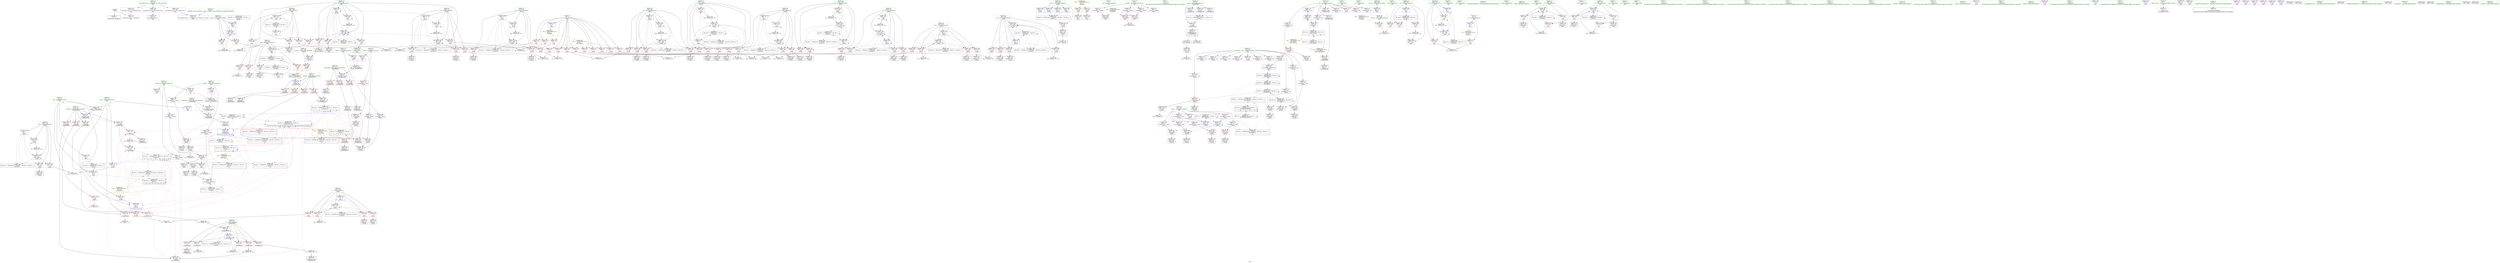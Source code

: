 digraph "SVFG" {
	label="SVFG";

	Node0x55610b07a530 [shape=record,color=grey,label="{NodeID: 0\nNullPtr}"];
	Node0x55610b07a530 -> Node0x55610b0a37c0[style=solid];
	Node0x55610b07a530 -> Node0x55610b0b3ef0[style=solid];
	Node0x55610b0eee40 [shape=record,color=black,label="{NodeID: 609\nMR_88V_2 = PHI(MR_88V_4, MR_88V_1, )\npts\{504 \}\n}"];
	Node0x55610b0eee40 -> Node0x55610b0ab320[style=dashed];
	Node0x55610b0b08f0 [shape=record,color=red,label="{NodeID: 277\n424\<--199\n\<--k\n_Z4testi\n}"];
	Node0x55610b0b08f0 -> Node0x55610b0be000[style=solid];
	Node0x55610b0a1aa0 [shape=record,color=black,label="{NodeID: 111\n350\<--349\nidxprom65\<--\n_Z4testi\n}"];
	Node0x55610b0aa6f0 [shape=record,color=blue,label="{NodeID: 388\n183\<--175\nretval\<--\n_Z4testi\n}"];
	Node0x55610b0aa6f0 -> Node0x55610b0e7640[style=dashed];
	Node0x55610b0a5df0 [shape=record,color=red,label="{NodeID: 222\n510\<--44\n\<--stdin\nmain\n}"];
	Node0x55610b0a5df0 -> Node0x55610b0a7150[style=solid];
	Node0x55610b0a2510 [shape=record,color=green,label="{NodeID: 56\n195\<--196\ni45\<--i45_field_insensitive\n_Z4testi\n}"];
	Node0x55610b0a2510 -> Node0x55610b0afe60[style=solid];
	Node0x55610b0a2510 -> Node0x55610b0aff30[style=solid];
	Node0x55610b0a2510 -> Node0x55610b0b0000[style=solid];
	Node0x55610b0a2510 -> Node0x55610b0b00d0[style=solid];
	Node0x55610b0a2510 -> Node0x55610b0b01a0[style=solid];
	Node0x55610b0a2510 -> Node0x55610b0b5850[style=solid];
	Node0x55610b0a2510 -> Node0x55610b0b5b90[style=solid];
	Node0x55610b0bef00 [shape=record,color=grey,label="{NodeID: 499\n545 = Binary(544, 125, )\n}"];
	Node0x55610b0bef00 -> Node0x55610b0aaca0[style=solid];
	Node0x55610b0b3670 [shape=record,color=red,label="{NodeID: 333\n607\<--606\n\<--arrayidx34\nmain\n}"];
	Node0x55610b0b3670 -> Node0x55610b0a77d0[style=solid];
	Node0x55610b0b3670 -> Node0x55610b0a78a0[style=solid];
	Node0x55610b0a8f60 [shape=record,color=purple,label="{NodeID: 167\n259\<--29\n\<--_stack\n_Z4testi\n|{<s0>3}}"];
	Node0x55610b0a8f60:s0 -> Node0x55610b0b6120[style=solid,color=red];
	Node0x55610b0608d0 [shape=record,color=green,label="{NodeID: 1\n7\<--1\n__dso_handle\<--dummyObj\nGlob }"];
	Node0x55610b0ef340 [shape=record,color=black,label="{NodeID: 610\nMR_90V_2 = PHI(MR_90V_3, MR_90V_1, )\npts\{506 \}\n}"];
	Node0x55610b0ef340 -> Node0x55610b0ab3f0[style=dashed];
	Node0x55610b0ef340 -> Node0x55610b0ef340[style=dashed];
	Node0x55610b0b09c0 [shape=record,color=red,label="{NodeID: 278\n377\<--201\n\<--i81\n_Z4testi\n}"];
	Node0x55610b0b09c0 -> Node0x55610b0bf800[style=solid];
	Node0x55610b0a1b70 [shape=record,color=black,label="{NodeID: 112\n353\<--352\nidxprom67\<--\n_Z4testi\n}"];
	Node0x55610b0aa7c0 [shape=record,color=blue,label="{NodeID: 389\n207\<--468\nj122\<--inc141\n_Z4testi\n}"];
	Node0x55610b0aa7c0 -> Node0x55610b0b1380[style=dashed];
	Node0x55610b0aa7c0 -> Node0x55610b0b1450[style=dashed];
	Node0x55610b0aa7c0 -> Node0x55610b0b1520[style=dashed];
	Node0x55610b0aa7c0 -> Node0x55610b0b15f0[style=dashed];
	Node0x55610b0aa7c0 -> Node0x55610b0aa7c0[style=dashed];
	Node0x55610b0aa7c0 -> Node0x55610b0da600[style=dashed];
	Node0x55610b0aa7c0 -> Node0x55610b0ead40[style=dashed];
	Node0x55610b0a5ec0 [shape=record,color=red,label="{NodeID: 223\n516\<--49\n\<--stdout\nmain\n}"];
	Node0x55610b0a5ec0 -> Node0x55610b0a7220[style=solid];
	Node0x55610b0a25e0 [shape=record,color=green,label="{NodeID: 57\n197\<--198\nj\<--j_field_insensitive\n_Z4testi\n}"];
	Node0x55610b0a25e0 -> Node0x55610b0b0270[style=solid];
	Node0x55610b0a25e0 -> Node0x55610b0b0340[style=solid];
	Node0x55610b0a25e0 -> Node0x55610b0b0410[style=solid];
	Node0x55610b0a25e0 -> Node0x55610b0b04e0[style=solid];
	Node0x55610b0a25e0 -> Node0x55610b0b05b0[style=solid];
	Node0x55610b0a25e0 -> Node0x55610b0b5920[style=solid];
	Node0x55610b0a25e0 -> Node0x55610b0b5ac0[style=solid];
	Node0x55610b0bf080 [shape=record,color=grey,label="{NodeID: 500\n170 = Binary(169, 171, )\n}"];
	Node0x55610b0bf080 -> Node0x55610b0b49b0[style=solid];
	Node0x55610b0b3740 [shape=record,color=red,label="{NodeID: 334\n621\<--620\n\<--arrayidx40\nmain\n}"];
	Node0x55610b0b3740 -> Node0x55610b0bf380[style=solid];
	Node0x55610b0a9030 [shape=record,color=purple,label="{NodeID: 168\n307\<--29\narrayidx39\<--_stack\n_Z4testi\n}"];
	Node0x55610b0a9030 -> Node0x55610b0b1930[style=solid];
	Node0x55610b060cd0 [shape=record,color=green,label="{NodeID: 2\n11\<--1\n\<--dummyObj\nCan only get source location for instruction, argument, global var or function.}"];
	Node0x55610b0ef840 [shape=record,color=black,label="{NodeID: 611\nMR_92V_2 = PHI(MR_92V_3, MR_92V_1, )\npts\{508 \}\n}"];
	Node0x55610b0ef840 -> Node0x55610b0ab4c0[style=dashed];
	Node0x55610b0ef840 -> Node0x55610b0ef840[style=dashed];
	Node0x55610b0b0a90 [shape=record,color=red,label="{NodeID: 279\n387\<--201\n\<--i81\n_Z4testi\n}"];
	Node0x55610b0b0a90 -> Node0x55610b0a1c40[style=solid];
	Node0x55610b0a1c40 [shape=record,color=black,label="{NodeID: 113\n388\<--387\nidxprom89\<--\n_Z4testi\n}"];
	Node0x55610b0aa890 [shape=record,color=blue,label="{NodeID: 390\n205\<--474\ni114\<--inc145\n_Z4testi\n}"];
	Node0x55610b0aa890 -> Node0x55610b0b1040[style=dashed];
	Node0x55610b0aa890 -> Node0x55610b0b1110[style=dashed];
	Node0x55610b0aa890 -> Node0x55610b0b11e0[style=dashed];
	Node0x55610b0aa890 -> Node0x55610b0b12b0[style=dashed];
	Node0x55610b0aa890 -> Node0x55610b0aa890[style=dashed];
	Node0x55610b0aa890 -> Node0x55610b0ea840[style=dashed];
	Node0x55610b0a5f90 [shape=record,color=red,label="{NodeID: 224\n177\<--94\n\<--retval\n_Z3addiPbPiRi\n}"];
	Node0x55610b0a5f90 -> Node0x55610b0a3fe0[style=solid];
	Node0x55610b0a26b0 [shape=record,color=green,label="{NodeID: 58\n199\<--200\nk\<--k_field_insensitive\n_Z4testi\n}"];
	Node0x55610b0a26b0 -> Node0x55610b0b0680[style=solid];
	Node0x55610b0a26b0 -> Node0x55610b0b0750[style=solid];
	Node0x55610b0a26b0 -> Node0x55610b0b0820[style=solid];
	Node0x55610b0a26b0 -> Node0x55610b0b08f0[style=solid];
	Node0x55610b0a26b0 -> Node0x55610b0b5c60[style=solid];
	Node0x55610b0a26b0 -> Node0x55610b0aa480[style=solid];
	Node0x55610b0bf200 [shape=record,color=grey,label="{NodeID: 501\n233 = Binary(232, 125, )\n}"];
	Node0x55610b0bf200 -> Node0x55610b0b4f60[style=solid];
	Node0x55610b0b3810 [shape=record,color=red,label="{NodeID: 335\n625\<--624\n\<--arrayidx42\nmain\n}"];
	Node0x55610b0b3810 -> Node0x55610b0bf380[style=solid];
	Node0x55610b0a9100 [shape=record,color=purple,label="{NodeID: 169\n266\<--34\n\<--_mp\n_Z4testi\n}"];
	Node0x55610b0777d0 [shape=record,color=green,label="{NodeID: 3\n40\<--1\n.str\<--dummyObj\nGlob }"];
	Node0x55610b0efd40 [shape=record,color=black,label="{NodeID: 612\nMR_14V_2 = PHI(MR_14V_3, MR_14V_1, )\npts\{170000 \}\n}"];
	Node0x55610b0efd40 -> Node0x55610b0e0840[style=dashed];
	Node0x55610b0b0b60 [shape=record,color=red,label="{NodeID: 280\n405\<--201\n\<--i81\n_Z4testi\n}"];
	Node0x55610b0b0b60 -> Node0x55610b0a6860[style=solid];
	Node0x55610b0a1d10 [shape=record,color=black,label="{NodeID: 114\n391\<--390\nidxprom91\<--\n_Z4testi\n}"];
	Node0x55610b0aa960 [shape=record,color=blue,label="{NodeID: 391\n183\<--131\nretval\<--\n_Z4testi\n}"];
	Node0x55610b0aa960 -> Node0x55610b0e7640[style=dashed];
	Node0x55610b0a6060 [shape=record,color=red,label="{NodeID: 225\n111\<--96\n\<--id.addr\n_Z3addiPbPiRi\n}"];
	Node0x55610b0a6060 -> Node0x55610b0a3a30[style=solid];
	Node0x55610b0a2780 [shape=record,color=green,label="{NodeID: 59\n201\<--202\ni81\<--i81_field_insensitive\n_Z4testi\n}"];
	Node0x55610b0a2780 -> Node0x55610b0b09c0[style=solid];
	Node0x55610b0a2780 -> Node0x55610b0b0a90[style=solid];
	Node0x55610b0a2780 -> Node0x55610b0b0b60[style=solid];
	Node0x55610b0a2780 -> Node0x55610b0b0c30[style=solid];
	Node0x55610b0a2780 -> Node0x55610b0b5d30[style=solid];
	Node0x55610b0a2780 -> Node0x55610b0aa3b0[style=solid];
	Node0x55610b0bf380 [shape=record,color=grey,label="{NodeID: 502\n626 = cmp(621, 625, )\n}"];
	Node0x55610b0b38e0 [shape=record,color=red,label="{NodeID: 336\n645\<--644\n\<--arrayidx52\nmain\n}"];
	Node0x55610b0a91d0 [shape=record,color=purple,label="{NodeID: 170\n351\<--34\narrayidx66\<--_mp\n_Z4testi\n}"];
	Node0x55610b060960 [shape=record,color=green,label="{NodeID: 4\n42\<--1\n.str.1\<--dummyObj\nGlob }"];
	Node0x55610b0f0240 [shape=record,color=black,label="{NodeID: 613\nMR_97V_2 = PHI(MR_97V_3, MR_97V_1, )\npts\{360000 390000 \}\n}"];
	Node0x55610b0f0240 -> Node0x55610b0f0240[style=dashed];
	Node0x55610b0f0240 -> Node0x55610b0f2070[style=dashed];
	Node0x55610b0b0c30 [shape=record,color=red,label="{NodeID: 281\n419\<--201\n\<--i81\n_Z4testi\n}"];
	Node0x55610b0b0c30 -> Node0x55610b0bde80[style=solid];
	Node0x55610b0a1de0 [shape=record,color=black,label="{NodeID: 115\n394\<--393\ntobool93\<--\n_Z4testi\n}"];
	Node0x55610b0aaa30 [shape=record,color=blue,label="{NodeID: 392\n489\<--11\nretval\<--\nmain\n}"];
	Node0x55610b0a6130 [shape=record,color=red,label="{NodeID: 226\n120\<--96\n\<--id.addr\n_Z3addiPbPiRi\n}"];
	Node0x55610b0a6130 -> Node0x55610b0b44d0[style=solid];
	Node0x55610b0a2850 [shape=record,color=green,label="{NodeID: 60\n203\<--204\nj85\<--j85_field_insensitive\n_Z4testi\n}"];
	Node0x55610b0a2850 -> Node0x55610b0b0d00[style=solid];
	Node0x55610b0a2850 -> Node0x55610b0b0dd0[style=solid];
	Node0x55610b0a2850 -> Node0x55610b0b0ea0[style=solid];
	Node0x55610b0a2850 -> Node0x55610b0b0f70[style=solid];
	Node0x55610b0a2850 -> Node0x55610b0b5e00[style=solid];
	Node0x55610b0a2850 -> Node0x55610b0b5fa0[style=solid];
	Node0x55610b0bf500 [shape=record,color=grey,label="{NodeID: 503\n287 = cmp(286, 11, )\n}"];
	Node0x55610b0b39b0 [shape=record,color=blue,label="{NodeID: 337\n10\<--11\nn\<--\nGlob }"];
	Node0x55610b0b39b0 -> Node0x55610b0f3eb0[style=dashed];
	Node0x55610b0a92a0 [shape=record,color=purple,label="{NodeID: 171\n354\<--34\narrayidx68\<--_mp\n_Z4testi\n}"];
	Node0x55610b0a92a0 -> Node0x55610b0b59f0[style=solid];
	Node0x55610b060aa0 [shape=record,color=green,label="{NodeID: 5\n44\<--1\nstdin\<--dummyObj\nGlob }"];
	Node0x55610b0f0770 [shape=record,color=black,label="{NodeID: 614\nMR_99V_2 = PHI(MR_99V_3, MR_99V_1, )\npts\{23 28 31 33 \}\n}"];
	Node0x55610b0f0770 -> Node0x55610b0f0770[style=dashed];
	Node0x55610b0f0770 -> Node0x55610b0f25a0[style=dashed];
	Node0x55610b0b0d00 [shape=record,color=red,label="{NodeID: 282\n383\<--203\n\<--j85\n_Z4testi\n}"];
	Node0x55610b0b0d00 -> Node0x55610b0bf980[style=solid];
	Node0x55610b0a65f0 [shape=record,color=black,label="{NodeID: 116\n397\<--396\nidxprom94\<--\n_Z4testi\n}"];
	Node0x55610b0aab00 [shape=record,color=blue,label="{NodeID: 393\n493\<--125\ncas\<--\nmain\n}"];
	Node0x55610b0aab00 -> Node0x55610b0ed540[style=dashed];
	Node0x55610b0a6200 [shape=record,color=red,label="{NodeID: 227\n148\<--96\n\<--id.addr\n_Z3addiPbPiRi\n}"];
	Node0x55610b0a6200 -> Node0x55610b0a3d70[style=solid];
	Node0x55610b0a2920 [shape=record,color=green,label="{NodeID: 61\n205\<--206\ni114\<--i114_field_insensitive\n_Z4testi\n}"];
	Node0x55610b0a2920 -> Node0x55610b0b1040[style=solid];
	Node0x55610b0a2920 -> Node0x55610b0b1110[style=solid];
	Node0x55610b0a2920 -> Node0x55610b0b11e0[style=solid];
	Node0x55610b0a2920 -> Node0x55610b0b12b0[style=solid];
	Node0x55610b0a2920 -> Node0x55610b0aa550[style=solid];
	Node0x55610b0a2920 -> Node0x55610b0aa890[style=solid];
	Node0x55610b0df110 [shape=record,color=yellow,style=double,label="{NodeID: 670\n14V_1 = ENCHI(MR_14V_0)\npts\{170000 \}\nFun[_Z4testi]|{|<s1>3}}"];
	Node0x55610b0df110 -> Node0x55610b0b1ba0[style=dashed];
	Node0x55610b0df110:s1 -> Node0x55610b0f3a20[style=dashed,color=red];
	Node0x55610b0bf680 [shape=record,color=grey,label="{NodeID: 504\n303 = cmp(301, 302, )\n}"];
	Node0x55610b0b3a80 [shape=record,color=blue,label="{NodeID: 338\n13\<--11\nm\<--\nGlob }"];
	Node0x55610b0b3a80 -> Node0x55610b0f3f90[style=dashed];
	Node0x55610b0a9370 [shape=record,color=purple,label="{NodeID: 172\n389\<--34\narrayidx90\<--_mp\n_Z4testi\n}"];
	Node0x55610b079510 [shape=record,color=green,label="{NodeID: 6\n45\<--1\n.str.2\<--dummyObj\nGlob }"];
	Node0x55610b0f0c70 [shape=record,color=black,label="{NodeID: 615\nMR_24V_4 = PHI(MR_24V_6, MR_24V_3, )\npts\{20 \}\n|{|<s2>15|<s3>16}}"];
	Node0x55610b0f0c70 -> Node0x55610b0b3670[style=dashed];
	Node0x55610b0f0c70 -> Node0x55610b0f0c70[style=dashed];
	Node0x55610b0f0c70:s2 -> Node0x55610b0f4fe0[style=dashed,color=red];
	Node0x55610b0f0c70:s3 -> Node0x55610b0b4330[style=dashed,color=red];
	Node0x55610b0b0dd0 [shape=record,color=red,label="{NodeID: 283\n399\<--203\n\<--j85\n_Z4testi\n}"];
	Node0x55610b0b0dd0 -> Node0x55610b0a66c0[style=solid];
	Node0x55610b0a66c0 [shape=record,color=black,label="{NodeID: 117\n400\<--399\nidxprom96\<--\n_Z4testi\n}"];
	Node0x55610b0aabd0 [shape=record,color=blue,label="{NodeID: 394\n495\<--11\ni\<--\nmain\n}"];
	Node0x55610b0aabd0 -> Node0x55610b0b23c0[style=dashed];
	Node0x55610b0aabd0 -> Node0x55610b0b2490[style=dashed];
	Node0x55610b0aabd0 -> Node0x55610b0b2560[style=dashed];
	Node0x55610b0aabd0 -> Node0x55610b0aaca0[style=dashed];
	Node0x55610b0aabd0 -> Node0x55610b0eda40[style=dashed];
	Node0x55610b0a62d0 [shape=record,color=red,label="{NodeID: 228\n154\<--96\n\<--id.addr\n_Z3addiPbPiRi\n}"];
	Node0x55610b0a62d0 -> Node0x55610b0b4740[style=solid];
	Node0x55610b0a29f0 [shape=record,color=green,label="{NodeID: 62\n207\<--208\nj122\<--j122_field_insensitive\n_Z4testi\n}"];
	Node0x55610b0a29f0 -> Node0x55610b0b1380[style=solid];
	Node0x55610b0a29f0 -> Node0x55610b0b1450[style=solid];
	Node0x55610b0a29f0 -> Node0x55610b0b1520[style=solid];
	Node0x55610b0a29f0 -> Node0x55610b0b15f0[style=solid];
	Node0x55610b0a29f0 -> Node0x55610b0aa620[style=solid];
	Node0x55610b0a29f0 -> Node0x55610b0aa7c0[style=solid];
	Node0x55610b0bf800 [shape=record,color=grey,label="{NodeID: 505\n379 = cmp(377, 378, )\n}"];
	Node0x55610b0b3b50 [shape=record,color=blue,label="{NodeID: 339\n24\<--11\ntop\<--\nGlob }"];
	Node0x55610b0b3b50 -> Node0x55610b0ed040[style=dashed];
	Node0x55610b0a9440 [shape=record,color=purple,label="{NodeID: 173\n392\<--34\narrayidx92\<--_mp\n_Z4testi\n}"];
	Node0x55610b0a9440 -> Node0x55610b0b1c70[style=solid];
	Node0x55610b0795a0 [shape=record,color=green,label="{NodeID: 7\n47\<--1\n.str.3\<--dummyObj\nGlob }"];
	Node0x55610b0f1170 [shape=record,color=black,label="{NodeID: 616\nMR_28V_5 = PHI(MR_28V_7, MR_28V_4, )\npts\{25 \}\n|{|<s1>15|<s2>16|<s3>16|<s4>16|<s5>16|<s6>16|<s7>16}}"];
	Node0x55610b0f1170 -> Node0x55610b0f1170[style=dashed];
	Node0x55610b0f1170:s1 -> Node0x55610b0de230[style=dashed,color=red];
	Node0x55610b0f1170:s2 -> Node0x55610b0aec80[style=dashed,color=red];
	Node0x55610b0f1170:s3 -> Node0x55610b0aed50[style=dashed,color=red];
	Node0x55610b0f1170:s4 -> Node0x55610b0aee20[style=dashed,color=red];
	Node0x55610b0f1170:s5 -> Node0x55610b0b4400[style=dashed,color=red];
	Node0x55610b0f1170:s6 -> Node0x55610b0b4810[style=dashed,color=red];
	Node0x55610b0f1170:s7 -> Node0x55610b0e3f40[style=dashed,color=red];
	Node0x55610b0b0ea0 [shape=record,color=red,label="{NodeID: 284\n408\<--203\n\<--j85\n_Z4testi\n}"];
	Node0x55610b0b0ea0 -> Node0x55610b0a6930[style=solid];
	Node0x55610b0a6790 [shape=record,color=black,label="{NodeID: 118\n403\<--402\ntobool98\<--\n_Z4testi\n}"];
	Node0x55610b0aaca0 [shape=record,color=blue,label="{NodeID: 395\n495\<--545\ni\<--inc\nmain\n}"];
	Node0x55610b0aaca0 -> Node0x55610b0b23c0[style=dashed];
	Node0x55610b0aaca0 -> Node0x55610b0b2490[style=dashed];
	Node0x55610b0aaca0 -> Node0x55610b0b2560[style=dashed];
	Node0x55610b0aaca0 -> Node0x55610b0aaca0[style=dashed];
	Node0x55610b0aaca0 -> Node0x55610b0eda40[style=dashed];
	Node0x55610b0a63a0 [shape=record,color=red,label="{NodeID: 229\n110\<--98\n\<--visited.addr\n_Z3addiPbPiRi\n}"];
	Node0x55610b0a63a0 -> Node0x55610b0a4ce0[style=solid];
	Node0x55610b0a2ac0 [shape=record,color=green,label="{NodeID: 63\n270\<--271\nllvm.memset.p0i8.i64\<--llvm.memset.p0i8.i64_field_insensitive\n}"];
	Node0x55610b0bf980 [shape=record,color=grey,label="{NodeID: 506\n385 = cmp(383, 384, )\n}"];
	Node0x55610b0b3c20 [shape=record,color=blue,label="{NodeID: 340\n32\<--11\n_top\<--\nGlob }"];
	Node0x55610b0b3c20 -> Node0x55610b0f0770[style=dashed];
	Node0x55610b0a9510 [shape=record,color=purple,label="{NodeID: 174\n398\<--34\narrayidx95\<--_mp\n_Z4testi\n}"];
	Node0x55610b0770b0 [shape=record,color=green,label="{NodeID: 8\n49\<--1\nstdout\<--dummyObj\nGlob }"];
	Node0x55610b0f1670 [shape=record,color=black,label="{NodeID: 617\nMR_90V_5 = PHI(MR_90V_9, MR_90V_4, )\npts\{506 \}\n}"];
	Node0x55610b0f1670 -> Node0x55610b0b2e50[style=dashed];
	Node0x55610b0f1670 -> Node0x55610b0b2f20[style=dashed];
	Node0x55610b0f1670 -> Node0x55610b0b2ff0[style=dashed];
	Node0x55610b0f1670 -> Node0x55610b0b30c0[style=dashed];
	Node0x55610b0f1670 -> Node0x55610b0ab3f0[style=dashed];
	Node0x55610b0f1670 -> Node0x55610b0ab590[style=dashed];
	Node0x55610b0f1670 -> Node0x55610b0ef340[style=dashed];
	Node0x55610b0f1670 -> Node0x55610b0f1670[style=dashed];
	Node0x55610b0b0f70 [shape=record,color=red,label="{NodeID: 285\n414\<--203\n\<--j85\n_Z4testi\n}"];
	Node0x55610b0b0f70 -> Node0x55610b0bdb80[style=solid];
	Node0x55610b0a6860 [shape=record,color=black,label="{NodeID: 119\n406\<--405\nidxprom100\<--\n_Z4testi\n}"];
	Node0x55610b0aad70 [shape=record,color=blue,label="{NodeID: 396\n497\<--11\ni8\<--\nmain\n}"];
	Node0x55610b0aad70 -> Node0x55610b0b2630[style=dashed];
	Node0x55610b0aad70 -> Node0x55610b0b2700[style=dashed];
	Node0x55610b0aad70 -> Node0x55610b0ab180[style=dashed];
	Node0x55610b0aad70 -> Node0x55610b0edf40[style=dashed];
	Node0x55610b0a6470 [shape=record,color=red,label="{NodeID: 230\n121\<--100\n\<--stack.addr\n_Z3addiPbPiRi\n}"];
	Node0x55610b0a6470 -> Node0x55610b0a4db0[style=solid];
	Node0x55610b0a2b90 [shape=record,color=green,label="{NodeID: 64\n486\<--487\nmain\<--main_field_insensitive\n}"];
	Node0x55610b0bfb00 [shape=record,color=grey,label="{NodeID: 507\n602 = cmp(600, 601, )\n}"];
	Node0x55610b0b3cf0 [shape=record,color=blue,label="{NodeID: 341\n675\<--61\nllvm.global_ctors_0\<--\nGlob }"];
	Node0x55610b0a95e0 [shape=record,color=purple,label="{NodeID: 175\n401\<--34\narrayidx97\<--_mp\n_Z4testi\n}"];
	Node0x55610b0a95e0 -> Node0x55610b0b1d40[style=solid];
	Node0x55610b077140 [shape=record,color=green,label="{NodeID: 9\n50\<--1\n.str.4\<--dummyObj\nGlob }"];
	Node0x55610b0b1040 [shape=record,color=red,label="{NodeID: 286\n430\<--205\n\<--i114\n_Z4testi\n}"];
	Node0x55610b0b1040 -> Node0x55610b0ace60[style=solid];
	Node0x55610b0a6930 [shape=record,color=black,label="{NodeID: 120\n409\<--408\nidxprom102\<--\n_Z4testi\n}"];
	Node0x55610b0e0840 [shape=record,color=black,label="{NodeID: 563\nMR_14V_3 = PHI(MR_14V_5, MR_14V_2, )\npts\{170000 \}\n|{|<s2>15|<s3>16}}"];
	Node0x55610b0e0840 -> Node0x55610b0aafe0[style=dashed];
	Node0x55610b0e0840 -> Node0x55610b0efd40[style=dashed];
	Node0x55610b0e0840:s2 -> Node0x55610b0df110[style=dashed,color=red];
	Node0x55610b0e0840:s3 -> Node0x55610b0f3a20[style=dashed,color=red];
	Node0x55610b0aae40 [shape=record,color=blue,label="{NodeID: 397\n499\<--559\nu\<--dec\nmain\n}"];
	Node0x55610b0aae40 -> Node0x55610b0b27d0[style=dashed];
	Node0x55610b0aae40 -> Node0x55610b0b28a0[style=dashed];
	Node0x55610b0aae40 -> Node0x55610b0b2970[style=dashed];
	Node0x55610b0aae40 -> Node0x55610b0aae40[style=dashed];
	Node0x55610b0aae40 -> Node0x55610b0ee440[style=dashed];
	Node0x55610b0ae3d0 [shape=record,color=red,label="{NodeID: 231\n141\<--100\n\<--stack.addr\n_Z3addiPbPiRi\n}"];
	Node0x55610b0ae3d0 -> Node0x55610b0a4e80[style=solid];
	Node0x55610b0a2c60 [shape=record,color=green,label="{NodeID: 65\n489\<--490\nretval\<--retval_field_insensitive\nmain\n}"];
	Node0x55610b0a2c60 -> Node0x55610b0aaa30[style=solid];
	Node0x55610b0bfc80 [shape=record,color=grey,label="{NodeID: 508\n373 = cmp(371, 372, )\n}"];
	Node0x55610b0b3df0 [shape=record,color=blue,label="{NodeID: 342\n676\<--62\nllvm.global_ctors_1\<--_GLOBAL__sub_I_mzry1992_2_1.cpp\nGlob }"];
	Node0x55610b0a96b0 [shape=record,color=purple,label="{NodeID: 176\n407\<--34\narrayidx101\<--_mp\n_Z4testi\n}"];
	Node0x55610b077210 [shape=record,color=green,label="{NodeID: 10\n52\<--1\n.str.5\<--dummyObj\nGlob }"];
	Node0x55610b0f2070 [shape=record,color=black,label="{NodeID: 619\nMR_97V_4 = PHI(MR_97V_6, MR_97V_3, )\npts\{360000 390000 \}\n|{|<s2>15|<s3>15|<s4>15|<s5>15}}"];
	Node0x55610b0f2070 -> Node0x55610b0f0240[style=dashed];
	Node0x55610b0f2070 -> Node0x55610b0f2070[style=dashed];
	Node0x55610b0f2070:s2 -> Node0x55610b0d7e00[style=dashed,color=red];
	Node0x55610b0f2070:s3 -> Node0x55610b0db500[style=dashed,color=red];
	Node0x55610b0f2070:s4 -> Node0x55610b0eb240[style=dashed,color=red];
	Node0x55610b0f2070:s5 -> Node0x55610b0eb740[style=dashed,color=red];
	Node0x55610b0b1110 [shape=record,color=red,label="{NodeID: 287\n434\<--205\n\<--i114\n_Z4testi\n}"];
	Node0x55610b0b1110 -> Node0x55610b0a6a00[style=solid];
	Node0x55610b0a6a00 [shape=record,color=black,label="{NodeID: 121\n435\<--434\nidxprom118\<--\n_Z4testi\n}"];
	Node0x55610b0aaf10 [shape=record,color=blue,label="{NodeID: 398\n501\<--562\nv\<--dec13\nmain\n}"];
	Node0x55610b0aaf10 -> Node0x55610b0b2a40[style=dashed];
	Node0x55610b0aaf10 -> Node0x55610b0b2b10[style=dashed];
	Node0x55610b0aaf10 -> Node0x55610b0b2be0[style=dashed];
	Node0x55610b0aaf10 -> Node0x55610b0aaf10[style=dashed];
	Node0x55610b0aaf10 -> Node0x55610b0ee940[style=dashed];
	Node0x55610b0ae460 [shape=record,color=red,label="{NodeID: 232\n155\<--100\n\<--stack.addr\n_Z3addiPbPiRi\n}"];
	Node0x55610b0ae460 -> Node0x55610b0a4f50[style=solid];
	Node0x55610b0a2d30 [shape=record,color=green,label="{NodeID: 66\n491\<--492\ntotCas\<--totCas_field_insensitive\nmain\n}"];
	Node0x55610b0a2d30 -> Node0x55610b0b2080[style=solid];
	Node0x55610b0bfe00 [shape=record,color=grey,label="{NodeID: 509\n279 = cmp(277, 278, )\n}"];
	Node0x55610b0b3ef0 [shape=record,color=blue, style = dotted,label="{NodeID: 343\n677\<--3\nllvm.global_ctors_2\<--dummyVal\nGlob }"];
	Node0x55610b0a9780 [shape=record,color=purple,label="{NodeID: 177\n410\<--34\narrayidx103\<--_mp\n_Z4testi\n}"];
	Node0x55610b0a9780 -> Node0x55610b0b5ed0[style=solid];
	Node0x55610b0772e0 [shape=record,color=green,label="{NodeID: 11\n54\<--1\n.str.6\<--dummyObj\nGlob }"];
	Node0x55610b0f25a0 [shape=record,color=black,label="{NodeID: 620\nMR_99V_4 = PHI(MR_99V_6, MR_99V_3, )\npts\{23 28 31 33 \}\n|{|<s1>15|<s2>15|<s3>15|<s4>15|<s5>15|<s6>15|<s7>15|<s8>16|<s9>16|<s10>16|<s11>16|<s12>16|<s13>16|<s14>16|<s15>16|<s16>16|<s17>16|<s18>16}}"];
	Node0x55610b0f25a0 -> Node0x55610b0f25a0[style=dashed];
	Node0x55610b0f25a0:s1 -> Node0x55610b0b4cf0[style=dashed,color=red];
	Node0x55610b0f25a0:s2 -> Node0x55610b0e2140[style=dashed,color=red];
	Node0x55610b0f25a0:s3 -> Node0x55610b0e5840[style=dashed,color=red];
	Node0x55610b0f25a0:s4 -> Node0x55610b0e6740[style=dashed,color=red];
	Node0x55610b0f25a0:s5 -> Node0x55610b0e7140[style=dashed,color=red];
	Node0x55610b0f25a0:s6 -> Node0x55610b0ec140[style=dashed,color=red];
	Node0x55610b0f25a0:s7 -> Node0x55610b0f50c0[style=dashed,color=red];
	Node0x55610b0f25a0:s8 -> Node0x55610b0aec80[style=dashed,color=red];
	Node0x55610b0f25a0:s9 -> Node0x55610b0aed50[style=dashed,color=red];
	Node0x55610b0f25a0:s10 -> Node0x55610b0aee20[style=dashed,color=red];
	Node0x55610b0f25a0:s11 -> Node0x55610b0aeef0[style=dashed,color=red];
	Node0x55610b0f25a0:s12 -> Node0x55610b0b4330[style=dashed,color=red];
	Node0x55610b0f25a0:s13 -> Node0x55610b0b4400[style=dashed,color=red];
	Node0x55610b0f25a0:s14 -> Node0x55610b0b44d0[style=dashed,color=red];
	Node0x55610b0f25a0:s15 -> Node0x55610b0b4740[style=dashed,color=red];
	Node0x55610b0f25a0:s16 -> Node0x55610b0b4810[style=dashed,color=red];
	Node0x55610b0f25a0:s17 -> Node0x55610b0e3a40[style=dashed,color=red];
	Node0x55610b0f25a0:s18 -> Node0x55610b0e3f40[style=dashed,color=red];
	Node0x55610b0b11e0 [shape=record,color=red,label="{NodeID: 288\n452\<--205\n\<--i114\n_Z4testi\n}"];
	Node0x55610b0b11e0 -> Node0x55610b0a6d40[style=solid];
	Node0x55610b0a6ad0 [shape=record,color=black,label="{NodeID: 122\n438\<--437\ntobool120\<--\n_Z4testi\n}"];
	Node0x55610b0aafe0 [shape=record,color=blue,label="{NodeID: 399\n569\<--115\narrayidx17\<--\nmain\n}"];
	Node0x55610b0aafe0 -> Node0x55610b0ab0b0[style=dashed];
	Node0x55610b0ae530 [shape=record,color=red,label="{NodeID: 233\n116\<--102\n\<--top.addr\n_Z3addiPbPiRi\n}"];
	Node0x55610b0ae530 -> Node0x55610b0aec80[style=solid];
	Node0x55610b0a2e00 [shape=record,color=green,label="{NodeID: 67\n493\<--494\ncas\<--cas_field_insensitive\nmain\n}"];
	Node0x55610b0a2e00 -> Node0x55610b0b2150[style=solid];
	Node0x55610b0a2e00 -> Node0x55610b0b2220[style=solid];
	Node0x55610b0a2e00 -> Node0x55610b0b22f0[style=solid];
	Node0x55610b0a2e00 -> Node0x55610b0aab00[style=solid];
	Node0x55610b0a2e00 -> Node0x55610b0ab800[style=solid];
	Node0x55610b0ac3e0 [shape=record,color=grey,label="{NodeID: 510\n595 = cmp(593, 594, )\n}"];
	Node0x55610b0b3ff0 [shape=record,color=blue,label="{NodeID: 344\n96\<--90\nid.addr\<--id\n_Z3addiPbPiRi\n}"];
	Node0x55610b0b3ff0 -> Node0x55610b0a6060[style=dashed];
	Node0x55610b0b3ff0 -> Node0x55610b0a6130[style=dashed];
	Node0x55610b0b3ff0 -> Node0x55610b0a6200[style=dashed];
	Node0x55610b0b3ff0 -> Node0x55610b0a62d0[style=dashed];
	Node0x55610b0a9850 [shape=record,color=purple,label="{NodeID: 178\n454\<--34\narrayidx131\<--_mp\n_Z4testi\n}"];
	Node0x55610b0791e0 [shape=record,color=green,label="{NodeID: 12\n56\<--1\n.str.7\<--dummyObj\nGlob }"];
	Node0x55610b0b12b0 [shape=record,color=red,label="{NodeID: 289\n473\<--205\n\<--i114\n_Z4testi\n}"];
	Node0x55610b0b12b0 -> Node0x55610b0bdd00[style=solid];
	Node0x55610b0a6ba0 [shape=record,color=black,label="{NodeID: 123\n447\<--446\nidxprom126\<--\n_Z4testi\n}"];
	Node0x55610b0ab0b0 [shape=record,color=blue,label="{NodeID: 400\n576\<--115\narrayidx21\<--\nmain\n}"];
	Node0x55610b0ab0b0 -> Node0x55610b0e0840[style=dashed];
	Node0x55610b0ae600 [shape=record,color=red,label="{NodeID: 234\n122\<--102\n\<--top.addr\n_Z3addiPbPiRi\n}"];
	Node0x55610b0ae600 -> Node0x55610b0aed50[style=solid];
	Node0x55610b0ae600 -> Node0x55610b0b4400[style=solid];
	Node0x55610b0a2ed0 [shape=record,color=green,label="{NodeID: 68\n495\<--496\ni\<--i_field_insensitive\nmain\n}"];
	Node0x55610b0a2ed0 -> Node0x55610b0b23c0[style=solid];
	Node0x55610b0a2ed0 -> Node0x55610b0b2490[style=solid];
	Node0x55610b0a2ed0 -> Node0x55610b0b2560[style=solid];
	Node0x55610b0a2ed0 -> Node0x55610b0aabd0[style=solid];
	Node0x55610b0a2ed0 -> Node0x55610b0aaca0[style=solid];
	Node0x55610b0ac560 [shape=record,color=grey,label="{NodeID: 511\n610 = cmp(609, 11, )\n}"];
	Node0x55610b0b40c0 [shape=record,color=blue,label="{NodeID: 345\n98\<--91\nvisited.addr\<--visited\n_Z3addiPbPiRi\n}"];
	Node0x55610b0b40c0 -> Node0x55610b0a63a0[style=dashed];
	Node0x55610b0a9920 [shape=record,color=purple,label="{NodeID: 179\n457\<--34\narrayidx133\<--_mp\n_Z4testi\n}"];
	Node0x55610b0a9920 -> Node0x55610b0b1fb0[style=solid];
	Node0x55610b0792b0 [shape=record,color=green,label="{NodeID: 13\n58\<--1\n.str.8\<--dummyObj\nGlob }"];
	Node0x55610b0b1380 [shape=record,color=red,label="{NodeID: 290\n442\<--207\n\<--j122\n_Z4testi\n}"];
	Node0x55610b0b1380 -> Node0x55610b0adbe0[style=solid];
	Node0x55610b0a6c70 [shape=record,color=black,label="{NodeID: 124\n450\<--449\ntobool128\<--\n_Z4testi\n}"];
	Node0x55610b0ab180 [shape=record,color=blue,label="{NodeID: 401\n497\<--580\ni8\<--inc23\nmain\n}"];
	Node0x55610b0ab180 -> Node0x55610b0b2630[style=dashed];
	Node0x55610b0ab180 -> Node0x55610b0b2700[style=dashed];
	Node0x55610b0ab180 -> Node0x55610b0ab180[style=dashed];
	Node0x55610b0ab180 -> Node0x55610b0edf40[style=dashed];
	Node0x55610b0ae6d0 [shape=record,color=red,label="{NodeID: 235\n133\<--102\n\<--top.addr\n_Z3addiPbPiRi\n}"];
	Node0x55610b0ae6d0 -> Node0x55610b0aee20[style=solid];
	Node0x55610b0a2fa0 [shape=record,color=green,label="{NodeID: 69\n497\<--498\ni8\<--i8_field_insensitive\nmain\n}"];
	Node0x55610b0a2fa0 -> Node0x55610b0b2630[style=solid];
	Node0x55610b0a2fa0 -> Node0x55610b0b2700[style=solid];
	Node0x55610b0a2fa0 -> Node0x55610b0aad70[style=solid];
	Node0x55610b0a2fa0 -> Node0x55610b0ab180[style=solid];
	Node0x55610b0ac6e0 [shape=record,color=grey,label="{NodeID: 512\n616 = cmp(615, 171, )\n}"];
	Node0x55610b0b4190 [shape=record,color=blue,label="{NodeID: 346\n100\<--92\nstack.addr\<--stack\n_Z3addiPbPiRi\n}"];
	Node0x55610b0b4190 -> Node0x55610b0a6470[style=dashed];
	Node0x55610b0b4190 -> Node0x55610b0ae3d0[style=dashed];
	Node0x55610b0b4190 -> Node0x55610b0ae460[style=dashed];
	Node0x55610b0a99f0 [shape=record,color=purple,label="{NodeID: 180\n272\<--37\n\<--_need\n_Z4testi\n}"];
	Node0x55610b079380 [shape=record,color=green,label="{NodeID: 14\n61\<--1\n\<--dummyObj\nCan only get source location for instruction, argument, global var or function.}"];
	Node0x55610b0b1450 [shape=record,color=red,label="{NodeID: 291\n446\<--207\n\<--j122\n_Z4testi\n}"];
	Node0x55610b0b1450 -> Node0x55610b0a6ba0[style=solid];
	Node0x55610b0a6d40 [shape=record,color=black,label="{NodeID: 125\n453\<--452\nidxprom130\<--\n_Z4testi\n}"];
	Node0x55610b0e2140 [shape=record,color=black,label="{NodeID: 568\nMR_30V_3 = PHI(MR_30V_4, MR_30V_1, )\npts\{28 \}\n|{|<s1>3}}"];
	Node0x55610b0e2140 -> Node0x55610b0b5100[style=dashed];
	Node0x55610b0e2140:s1 -> Node0x55610b0b4330[style=dashed,color=red];
	Node0x55610b0ab250 [shape=record,color=blue,label="{NodeID: 402\n24\<--11\ntop\<--\nmain\n}"];
	Node0x55610b0ab250 -> Node0x55610b0ed040[style=dashed];
	Node0x55610b0ab250 -> Node0x55610b0f1170[style=dashed];
	Node0x55610b0ae7a0 [shape=record,color=red,label="{NodeID: 236\n164\<--102\n\<--top.addr\n_Z3addiPbPiRi\n}"];
	Node0x55610b0ae7a0 -> Node0x55610b0b4810[style=solid];
	Node0x55610b0a3070 [shape=record,color=green,label="{NodeID: 70\n499\<--500\nu\<--u_field_insensitive\nmain\n}"];
	Node0x55610b0a3070 -> Node0x55610b0b27d0[style=solid];
	Node0x55610b0a3070 -> Node0x55610b0b28a0[style=solid];
	Node0x55610b0a3070 -> Node0x55610b0b2970[style=solid];
	Node0x55610b0a3070 -> Node0x55610b0aae40[style=solid];
	Node0x55610b0ac860 [shape=record,color=grey,label="{NodeID: 513\n211 = cmp(210, 11, )\n}"];
	Node0x55610b0b4260 [shape=record,color=blue,label="{NodeID: 347\n102\<--93\ntop.addr\<--top\n_Z3addiPbPiRi\n}"];
	Node0x55610b0b4260 -> Node0x55610b0ae530[style=dashed];
	Node0x55610b0b4260 -> Node0x55610b0ae600[style=dashed];
	Node0x55610b0b4260 -> Node0x55610b0ae6d0[style=dashed];
	Node0x55610b0b4260 -> Node0x55610b0ae7a0[style=dashed];
	Node0x55610b0a9ac0 [shape=record,color=purple,label="{NodeID: 181\n291\<--37\narrayidx29\<--_need\n_Z4testi\n}"];
	Node0x55610b0a9ac0 -> Node0x55610b0b5440[style=solid];
	Node0x55610b0647b0 [shape=record,color=green,label="{NodeID: 15\n115\<--1\n\<--dummyObj\nCan only get source location for instruction, argument, global var or function.}"];
	Node0x55610b0b1520 [shape=record,color=red,label="{NodeID: 292\n455\<--207\n\<--j122\n_Z4testi\n}"];
	Node0x55610b0b1520 -> Node0x55610b0a6e10[style=solid];
	Node0x55610b0a6e10 [shape=record,color=black,label="{NodeID: 126\n456\<--455\nidxprom132\<--\n_Z4testi\n}"];
	Node0x55610b0ab320 [shape=record,color=blue,label="{NodeID: 403\n503\<--11\ntimes\<--\nmain\n}"];
	Node0x55610b0ab320 -> Node0x55610b0b2cb0[style=dashed];
	Node0x55610b0ab320 -> Node0x55610b0b2d80[style=dashed];
	Node0x55610b0ab320 -> Node0x55610b0ab730[style=dashed];
	Node0x55610b0ab320 -> Node0x55610b0eee40[style=dashed];
	Node0x55610b0ae870 [shape=record,color=red,label="{NodeID: 237\n138\<--104\n\<--i\n_Z3addiPbPiRi\n}"];
	Node0x55610b0ae870 -> Node0x55610b0ad160[style=solid];
	Node0x55610b0a3140 [shape=record,color=green,label="{NodeID: 71\n501\<--502\nv\<--v_field_insensitive\nmain\n}"];
	Node0x55610b0a3140 -> Node0x55610b0b2a40[style=solid];
	Node0x55610b0a3140 -> Node0x55610b0b2b10[style=solid];
	Node0x55610b0a3140 -> Node0x55610b0b2be0[style=solid];
	Node0x55610b0a3140 -> Node0x55610b0aaf10[style=solid];
	Node0x55610b0ac9e0 [shape=record,color=grey,label="{NodeID: 514\n554 = cmp(552, 553, )\n}"];
	Node0x55610b0b4330 [shape=record,color=blue,label="{NodeID: 348\n113\<--115\narrayidx\<--\n_Z3addiPbPiRi\n|{<s0>3|<s1>3|<s2>3|<s3>16|<s4>16|<s5>16|<s6>16}}"];
	Node0x55610b0b4330:s0 -> Node0x55610b0b1860[style=dashed,color=blue];
	Node0x55610b0b4330:s1 -> Node0x55610b0e5d40[style=dashed,color=blue];
	Node0x55610b0b4330:s2 -> Node0x55610b0e6740[style=dashed,color=blue];
	Node0x55610b0b4330:s3 -> Node0x55610b0ecb40[style=dashed,color=blue];
	Node0x55610b0b4330:s4 -> Node0x55610b0f0770[style=dashed,color=blue];
	Node0x55610b0b4330:s5 -> Node0x55610b0f0c70[style=dashed,color=blue];
	Node0x55610b0b4330:s6 -> Node0x55610b0f25a0[style=dashed,color=blue];
	Node0x55610b0a9b90 [shape=record,color=purple,label="{NodeID: 182\n310\<--37\narrayidx41\<--_need\n_Z4testi\n}"];
	Node0x55610b0a9b90 -> Node0x55610b0b56b0[style=solid];
	Node0x55610b064880 [shape=record,color=green,label="{NodeID: 16\n125\<--1\n\<--dummyObj\nCan only get source location for instruction, argument, global var or function.}"];
	Node0x55610b0b15f0 [shape=record,color=red,label="{NodeID: 293\n467\<--207\n\<--j122\n_Z4testi\n}"];
	Node0x55610b0b15f0 -> Node0x55610b0be180[style=solid];
	Node0x55610b0a6ee0 [shape=record,color=black,label="{NodeID: 127\n459\<--458\ntobool134\<--\n_Z4testi\n}"];
	Node0x55610b0ab3f0 [shape=record,color=blue,label="{NodeID: 404\n505\<--171\nbest\<--\nmain\n}"];
	Node0x55610b0ab3f0 -> Node0x55610b0f1670[style=dashed];
	Node0x55610b0ae940 [shape=record,color=red,label="{NodeID: 238\n142\<--104\n\<--i\n_Z3addiPbPiRi\n}"];
	Node0x55610b0ae940 -> Node0x55610b0a3bd0[style=solid];
	Node0x55610b0a3210 [shape=record,color=green,label="{NodeID: 72\n503\<--504\ntimes\<--times_field_insensitive\nmain\n}"];
	Node0x55610b0a3210 -> Node0x55610b0b2cb0[style=solid];
	Node0x55610b0a3210 -> Node0x55610b0b2d80[style=solid];
	Node0x55610b0a3210 -> Node0x55610b0ab320[style=solid];
	Node0x55610b0a3210 -> Node0x55610b0ab730[style=solid];
	Node0x55610b0acb60 [shape=record,color=grey,label="{NodeID: 515\n333 = cmp(331, 332, )\n}"];
	Node0x55610b0b4400 [shape=record,color=blue,label="{NodeID: 349\n122\<--124\n\<--inc\n_Z3addiPbPiRi\n}"];
	Node0x55610b0b4400 -> Node0x55610b0e3f40[style=dashed];
	Node0x55610b0a9c60 [shape=record,color=purple,label="{NodeID: 183\n325\<--37\narrayidx50\<--_need\n_Z4testi\n}"];
	Node0x55610b0a9c60 -> Node0x55610b0b1a00[style=solid];
	Node0x55610b064950 [shape=record,color=green,label="{NodeID: 17\n131\<--1\n\<--dummyObj\nCan only get source location for instruction, argument, global var or function.}"];
	Node0x55610b0b16c0 [shape=record,color=red,label="{NodeID: 294\n226\<--225\n\<--arrayidx\n_Z4testi\n}"];
	Node0x55610b0b16c0 -> Node0x55610b0b4e90[style=solid];
	Node0x55610b0a6fb0 [shape=record,color=black,label="{NodeID: 128\n460\<--458\nconv135\<--\n_Z4testi\n}"];
	Node0x55610b0a6fb0 -> Node0x55610b0ad760[style=solid];
	Node0x55610b0e3040 [shape=record,color=black,label="{NodeID: 571\nMR_2V_3 = PHI(MR_2V_5, MR_2V_2, MR_2V_4, )\npts\{95 \}\n}"];
	Node0x55610b0e3040 -> Node0x55610b0a5f90[style=dashed];
	Node0x55610b0ab4c0 [shape=record,color=blue,label="{NodeID: 405\n507\<--11\ni29\<--\nmain\n}"];
	Node0x55610b0ab4c0 -> Node0x55610b0b3190[style=dashed];
	Node0x55610b0ab4c0 -> Node0x55610b0b3260[style=dashed];
	Node0x55610b0ab4c0 -> Node0x55610b0b3330[style=dashed];
	Node0x55610b0ab4c0 -> Node0x55610b0b3400[style=dashed];
	Node0x55610b0ab4c0 -> Node0x55610b0b34d0[style=dashed];
	Node0x55610b0ab4c0 -> Node0x55610b0b35a0[style=dashed];
	Node0x55610b0ab4c0 -> Node0x55610b0ab4c0[style=dashed];
	Node0x55610b0ab4c0 -> Node0x55610b0ab660[style=dashed];
	Node0x55610b0ab4c0 -> Node0x55610b0ef840[style=dashed];
	Node0x55610b0aea10 [shape=record,color=red,label="{NodeID: 239\n156\<--104\n\<--i\n_Z3addiPbPiRi\n}"];
	Node0x55610b0aea10 -> Node0x55610b0bda00[style=solid];
	Node0x55610b0a32e0 [shape=record,color=green,label="{NodeID: 73\n505\<--506\nbest\<--best_field_insensitive\nmain\n}"];
	Node0x55610b0a32e0 -> Node0x55610b0b2e50[style=solid];
	Node0x55610b0a32e0 -> Node0x55610b0b2f20[style=solid];
	Node0x55610b0a32e0 -> Node0x55610b0b2ff0[style=solid];
	Node0x55610b0a32e0 -> Node0x55610b0b30c0[style=solid];
	Node0x55610b0a32e0 -> Node0x55610b0ab3f0[style=solid];
	Node0x55610b0a32e0 -> Node0x55610b0ab590[style=solid];
	Node0x55610b0acce0 [shape=record,color=grey,label="{NodeID: 516\n221 = cmp(219, 220, )\n}"];
	Node0x55610b0b44d0 [shape=record,color=blue,label="{NodeID: 350\n128\<--120\narrayidx2\<--\n_Z3addiPbPiRi\n}"];
	Node0x55610b0b44d0 -> Node0x55610b0e3a40[style=dashed];
	Node0x55610b0a9d30 [shape=record,color=purple,label="{NodeID: 184\n337\<--37\narrayidx57\<--_need\n_Z4testi\n}"];
	Node0x55610b0a9d30 -> Node0x55610b0b1ad0[style=solid];
	Node0x55610b09f890 [shape=record,color=green,label="{NodeID: 18\n163\<--1\n\<--dummyObj\nCan only get source location for instruction, argument, global var or function.}"];
	Node0x55610b0f3a20 [shape=record,color=yellow,style=double,label="{NodeID: 627\n14V_1 = ENCHI(MR_14V_0)\npts\{170000 \}\nFun[_Z3addiPbPiRi]}"];
	Node0x55610b0f3a20 -> Node0x55610b0aefc0[style=dashed];
	Node0x55610b0b1790 [shape=record,color=red,label="{NodeID: 295\n245\<--244\n\<--arrayidx9\n_Z4testi\n}"];
	Node0x55610b0b1790 -> Node0x55610b0a4320[style=solid];
	Node0x55610b0b1790 -> Node0x55610b0a43f0[style=solid];
	Node0x55610b0a7080 [shape=record,color=black,label="{NodeID: 129\n181\<--479\n_Z4testi_ret\<--\n_Z4testi\n|{<s0>15}}"];
	Node0x55610b0a7080:s0 -> Node0x55610b1221a0[style=solid,color=blue];
	Node0x55610b0e3540 [shape=record,color=black,label="{NodeID: 572\nMR_12V_2 = PHI(MR_12V_4, MR_12V_1, MR_12V_4, )\npts\{105 \}\n}"];
	Node0x55610b0ab590 [shape=record,color=blue,label="{NodeID: 406\n505\<--628\nbest\<--\nmain\n}"];
	Node0x55610b0ab590 -> Node0x55610b0f1670[style=dashed];
	Node0x55610b0aeae0 [shape=record,color=red,label="{NodeID: 240\n161\<--104\n\<--i\n_Z3addiPbPiRi\n}"];
	Node0x55610b0aeae0 -> Node0x55610b0bd880[style=solid];
	Node0x55610b0a33b0 [shape=record,color=green,label="{NodeID: 74\n507\<--508\ni29\<--i29_field_insensitive\nmain\n}"];
	Node0x55610b0a33b0 -> Node0x55610b0b3190[style=solid];
	Node0x55610b0a33b0 -> Node0x55610b0b3260[style=solid];
	Node0x55610b0a33b0 -> Node0x55610b0b3330[style=solid];
	Node0x55610b0a33b0 -> Node0x55610b0b3400[style=solid];
	Node0x55610b0a33b0 -> Node0x55610b0b34d0[style=solid];
	Node0x55610b0a33b0 -> Node0x55610b0b35a0[style=solid];
	Node0x55610b0a33b0 -> Node0x55610b0ab4c0[style=solid];
	Node0x55610b0a33b0 -> Node0x55610b0ab660[style=solid];
	Node0x55610b0ace60 [shape=record,color=grey,label="{NodeID: 517\n432 = cmp(430, 431, )\n}"];
	Node0x55610b0b45a0 [shape=record,color=blue,label="{NodeID: 351\n94\<--131\nretval\<--\n_Z3addiPbPiRi\n}"];
	Node0x55610b0b45a0 -> Node0x55610b0e3040[style=dashed];
	Node0x55610b0a9e00 [shape=record,color=purple,label="{NodeID: 185\n436\<--37\narrayidx119\<--_need\n_Z4testi\n}"];
	Node0x55610b0a9e00 -> Node0x55610b0b1e10[style=solid];
	Node0x55610b09f920 [shape=record,color=green,label="{NodeID: 19\n171\<--1\n\<--dummyObj\nCan only get source location for instruction, argument, global var or function.}"];
	Node0x55610b0b1860 [shape=record,color=red,label="{NodeID: 296\n284\<--283\n\<--arrayidx23\n_Z4testi\n}"];
	Node0x55610b0b1860 -> Node0x55610b0a1010[style=solid];
	Node0x55610b0b1860 -> Node0x55610b0a10e0[style=solid];
	Node0x55610b0a7150 [shape=record,color=black,label="{NodeID: 130\n513\<--510\ncall\<--\nmain\n}"];
	Node0x55610b0e3a40 [shape=record,color=black,label="{NodeID: 573\nMR_18V_3 = PHI(MR_18V_1, MR_18V_2, MR_18V_4, )\npts\{23 31 \}\n|{<s0>3|<s1>3|<s2>3|<s3>16|<s4>16}}"];
	Node0x55610b0e3a40:s0 -> Node0x55610b0b1930[style=dashed,color=blue];
	Node0x55610b0e3a40:s1 -> Node0x55610b0e5840[style=dashed,color=blue];
	Node0x55610b0e3a40:s2 -> Node0x55610b0e6240[style=dashed,color=blue];
	Node0x55610b0e3a40:s3 -> Node0x55610b0f0770[style=dashed,color=blue];
	Node0x55610b0e3a40:s4 -> Node0x55610b0f25a0[style=dashed,color=blue];
	Node0x55610b0ab660 [shape=record,color=blue,label="{NodeID: 407\n507\<--635\ni29\<--inc48\nmain\n}"];
	Node0x55610b0ab660 -> Node0x55610b0b3190[style=dashed];
	Node0x55610b0ab660 -> Node0x55610b0b3260[style=dashed];
	Node0x55610b0ab660 -> Node0x55610b0b3330[style=dashed];
	Node0x55610b0ab660 -> Node0x55610b0b3400[style=dashed];
	Node0x55610b0ab660 -> Node0x55610b0b34d0[style=dashed];
	Node0x55610b0ab660 -> Node0x55610b0b35a0[style=dashed];
	Node0x55610b0ab660 -> Node0x55610b0ab4c0[style=dashed];
	Node0x55610b0ab660 -> Node0x55610b0ab660[style=dashed];
	Node0x55610b0ab660 -> Node0x55610b0ef840[style=dashed];
	Node0x55610b0aebb0 [shape=record,color=red,label="{NodeID: 241\n169\<--104\n\<--i\n_Z3addiPbPiRi\n}"];
	Node0x55610b0aebb0 -> Node0x55610b0bf080[style=solid];
	Node0x55610b0a3480 [shape=record,color=green,label="{NodeID: 75\n514\<--515\nfreopen\<--freopen_field_insensitive\n}"];
	Node0x55610b0acfe0 [shape=record,color=grey,label="{NodeID: 518\n321 = cmp(319, 320, )\n}"];
	Node0x55610b0b4670 [shape=record,color=blue,label="{NodeID: 352\n104\<--135\ni\<--sub\n_Z3addiPbPiRi\n}"];
	Node0x55610b0b4670 -> Node0x55610b0ae870[style=dashed];
	Node0x55610b0b4670 -> Node0x55610b0ae940[style=dashed];
	Node0x55610b0b4670 -> Node0x55610b0aea10[style=dashed];
	Node0x55610b0b4670 -> Node0x55610b0aeae0[style=dashed];
	Node0x55610b0b4670 -> Node0x55610b0aebb0[style=dashed];
	Node0x55610b0b4670 -> Node0x55610b0b49b0[style=dashed];
	Node0x55610b0b4670 -> Node0x55610b0e3540[style=dashed];
	Node0x55610b0a9ed0 [shape=record,color=purple,label="{NodeID: 186\n448\<--37\narrayidx127\<--_need\n_Z4testi\n}"];
	Node0x55610b0a9ed0 -> Node0x55610b0b1ee0[style=solid];
	Node0x55610b09f9b0 [shape=record,color=green,label="{NodeID: 20\n175\<--1\n\<--dummyObj\nCan only get source location for instruction, argument, global var or function.}"];
	Node0x55610b0b1930 [shape=record,color=red,label="{NodeID: 297\n308\<--307\n\<--arrayidx39\n_Z4testi\n}"];
	Node0x55610b0b1930 -> Node0x55610b0a1350[style=solid];
	Node0x55610b0a7220 [shape=record,color=black,label="{NodeID: 131\n519\<--516\ncall1\<--\nmain\n}"];
	Node0x55610b0e3f40 [shape=record,color=black,label="{NodeID: 574\nMR_20V_3 = PHI(MR_20V_1, MR_20V_2, MR_20V_4, )\npts\{25 33 \}\n|{<s0>3|<s1>3|<s2>3|<s3>16|<s4>16|<s5>16|<s6>16}}"];
	Node0x55610b0e3f40:s0 -> Node0x55610b0a5d20[style=dashed,color=blue];
	Node0x55610b0e3f40:s1 -> Node0x55610b0e6c40[style=dashed,color=blue];
	Node0x55610b0e3f40:s2 -> Node0x55610b0e7140[style=dashed,color=blue];
	Node0x55610b0e3f40:s3 -> Node0x55610b0ed040[style=dashed,color=blue];
	Node0x55610b0e3f40:s4 -> Node0x55610b0f0770[style=dashed,color=blue];
	Node0x55610b0e3f40:s5 -> Node0x55610b0f1170[style=dashed,color=blue];
	Node0x55610b0e3f40:s6 -> Node0x55610b0f25a0[style=dashed,color=blue];
	Node0x55610b0ab730 [shape=record,color=blue,label="{NodeID: 408\n503\<--650\ntimes\<--inc55\nmain\n}"];
	Node0x55610b0ab730 -> Node0x55610b0b2cb0[style=dashed];
	Node0x55610b0ab730 -> Node0x55610b0b2d80[style=dashed];
	Node0x55610b0ab730 -> Node0x55610b0ab730[style=dashed];
	Node0x55610b0ab730 -> Node0x55610b0eee40[style=dashed];
	Node0x55610b0aec80 [shape=record,color=red,label="{NodeID: 242\n117\<--116\n\<--\n_Z3addiPbPiRi\n}"];
	Node0x55610b0aec80 -> Node0x55610b0ad2e0[style=solid];
	Node0x55610b0a3550 [shape=record,color=green,label="{NodeID: 76\n522\<--523\nscanf\<--scanf_field_insensitive\n}"];
	Node0x55610b0ad160 [shape=record,color=grey,label="{NodeID: 519\n139 = cmp(138, 11, )\n}"];
	Node0x55610b0b4740 [shape=record,color=blue,label="{NodeID: 353\n159\<--154\narrayidx12\<--\n_Z3addiPbPiRi\n}"];
	Node0x55610b0b4740 -> Node0x55610b0e3a40[style=dashed];
	Node0x55610b0a9fa0 [shape=record,color=purple,label="{NodeID: 187\n511\<--40\n\<--.str\nmain\n}"];
	Node0x55610b09fa40 [shape=record,color=green,label="{NodeID: 21\n268\<--1\n\<--dummyObj\nCan only get source location for instruction, argument, global var or function.}"];
	Node0x55610b0b1a00 [shape=record,color=red,label="{NodeID: 298\n326\<--325\n\<--arrayidx50\n_Z4testi\n}"];
	Node0x55610b0b1a00 -> Node0x55610b0a14f0[style=solid];
	Node0x55610b0a72f0 [shape=record,color=black,label="{NodeID: 132\n539\<--538\nidxprom\<--\nmain\n}"];
	Node0x55610b0ab800 [shape=record,color=blue,label="{NodeID: 409\n493\<--657\ncas\<--inc59\nmain\n}"];
	Node0x55610b0ab800 -> Node0x55610b0ed540[style=dashed];
	Node0x55610b0aed50 [shape=record,color=red,label="{NodeID: 243\n123\<--122\n\<--\n_Z3addiPbPiRi\n}"];
	Node0x55610b0aed50 -> Node0x55610b0a3b00[style=solid];
	Node0x55610b0aed50 -> Node0x55610b0bea80[style=solid];
	Node0x55610b0a3620 [shape=record,color=green,label="{NodeID: 77\n589\<--590\nprintf\<--printf_field_insensitive\n}"];
	Node0x55610b0ad2e0 [shape=record,color=grey,label="{NodeID: 520\n118 = cmp(117, 11, )\n}"];
	Node0x55610b0b4810 [shape=record,color=blue,label="{NodeID: 354\n164\<--162\n\<--add13\n_Z3addiPbPiRi\n}"];
	Node0x55610b0b4810 -> Node0x55610b0e3f40[style=dashed];
	Node0x55610b0aa070 [shape=record,color=purple,label="{NodeID: 188\n512\<--42\n\<--.str.1\nmain\n}"];
	Node0x55610b09fad0 [shape=record,color=green,label="{NodeID: 22\n269\<--1\n\<--dummyObj\nCan only get source location for instruction, argument, global var or function.}"];
	Node0x55610b0f3da0 [shape=record,color=yellow,style=double,label="{NodeID: 631\n67V_1 = ENCHI(MR_67V_0)\npts\{1 \}\nFun[main]}"];
	Node0x55610b0f3da0 -> Node0x55610b0a5df0[style=dashed];
	Node0x55610b0f3da0 -> Node0x55610b0a5ec0[style=dashed];
	Node0x55610b0b1ad0 [shape=record,color=red,label="{NodeID: 299\n338\<--337\n\<--arrayidx57\n_Z4testi\n}"];
	Node0x55610b0b1ad0 -> Node0x55610b0a1690[style=solid];
	Node0x55610b0a73c0 [shape=record,color=black,label="{NodeID: 133\n565\<--564\nidxprom14\<--\nmain\n}"];
	Node0x55610b0aee20 [shape=record,color=red,label="{NodeID: 244\n134\<--133\n\<--\n_Z3addiPbPiRi\n}"];
	Node0x55610b0aee20 -> Node0x55610b0be780[style=solid];
	Node0x55610b0a36f0 [shape=record,color=green,label="{NodeID: 78\n62\<--671\n_GLOBAL__sub_I_mzry1992_2_1.cpp\<--_GLOBAL__sub_I_mzry1992_2_1.cpp_field_insensitive\n}"];
	Node0x55610b0a36f0 -> Node0x55610b0b3df0[style=solid];
	Node0x55610b0ad460 [shape=record,color=grey,label="{NodeID: 521\n528 = cmp(526, 527, )\n}"];
	Node0x55610b0b48e0 [shape=record,color=blue,label="{NodeID: 355\n94\<--131\nretval\<--\n_Z3addiPbPiRi\n}"];
	Node0x55610b0b48e0 -> Node0x55610b0e3040[style=dashed];
	Node0x55610b0aa140 [shape=record,color=purple,label="{NodeID: 189\n517\<--45\n\<--.str.2\nmain\n}"];
	Node0x55610b09fb60 [shape=record,color=green,label="{NodeID: 23\n274\<--1\n\<--dummyObj\nCan only get source location for instruction, argument, global var or function.}"];
	Node0x55610b0f3eb0 [shape=record,color=yellow,style=double,label="{NodeID: 632\n22V_1 = ENCHI(MR_22V_0)\npts\{12 \}\nFun[main]|{|<s3>15}}"];
	Node0x55610b0f3eb0 -> Node0x55610b0a5770[style=dashed];
	Node0x55610b0f3eb0 -> Node0x55610b0a5840[style=dashed];
	Node0x55610b0f3eb0 -> Node0x55610b0a5910[style=dashed];
	Node0x55610b0f3eb0:s3 -> Node0x55610b0f4ed0[style=dashed,color=red];
	Node0x55610b0b1ba0 [shape=record,color=red,label="{NodeID: 300\n347\<--346\n\<--arrayidx63\n_Z4testi\n}"];
	Node0x55610b0b1ba0 -> Node0x55610b0a1900[style=solid];
	Node0x55610b0b1ba0 -> Node0x55610b0a19d0[style=solid];
	Node0x55610b0a7490 [shape=record,color=black,label="{NodeID: 134\n568\<--567\nidxprom16\<--\nmain\n}"];
	Node0x55610b0aeef0 [shape=record,color=red,label="{NodeID: 245\n145\<--144\n\<--arrayidx5\n_Z3addiPbPiRi\n}"];
	Node0x55610b0aeef0 -> Node0x55610b0a3ca0[style=solid];
	Node0x55610b0a37c0 [shape=record,color=black,label="{NodeID: 79\n2\<--3\ndummyVal\<--dummyVal\n}"];
	Node0x55610b0ad5e0 [shape=record,color=grey,label="{NodeID: 522\n262 = cmp(261, 11, )\n}"];
	Node0x55610b0b49b0 [shape=record,color=blue,label="{NodeID: 356\n104\<--170\ni\<--dec\n_Z3addiPbPiRi\n}"];
	Node0x55610b0b49b0 -> Node0x55610b0ae870[style=dashed];
	Node0x55610b0b49b0 -> Node0x55610b0ae940[style=dashed];
	Node0x55610b0b49b0 -> Node0x55610b0aea10[style=dashed];
	Node0x55610b0b49b0 -> Node0x55610b0aeae0[style=dashed];
	Node0x55610b0b49b0 -> Node0x55610b0aebb0[style=dashed];
	Node0x55610b0b49b0 -> Node0x55610b0b49b0[style=dashed];
	Node0x55610b0b49b0 -> Node0x55610b0e3540[style=dashed];
	Node0x55610b0aa210 [shape=record,color=purple,label="{NodeID: 190\n518\<--47\n\<--.str.3\nmain\n}"];
	Node0x55610b09fbf0 [shape=record,color=green,label="{NodeID: 24\n4\<--6\n_ZStL8__ioinit\<--_ZStL8__ioinit_field_insensitive\nGlob }"];
	Node0x55610b09fbf0 -> Node0x55610b0a7be0[style=solid];
	Node0x55610b0f3f90 [shape=record,color=yellow,style=double,label="{NodeID: 633\n70V_1 = ENCHI(MR_70V_0)\npts\{14 \}\nFun[main]}"];
	Node0x55610b0f3f90 -> Node0x55610b0a59e0[style=dashed];
	Node0x55610b0b1c70 [shape=record,color=red,label="{NodeID: 301\n393\<--392\n\<--arrayidx92\n_Z4testi\n}"];
	Node0x55610b0b1c70 -> Node0x55610b0a1de0[style=solid];
	Node0x55610b0a7560 [shape=record,color=black,label="{NodeID: 135\n572\<--571\nidxprom18\<--\nmain\n}"];
	Node0x55610b0aefc0 [shape=record,color=red,label="{NodeID: 246\n151\<--150\n\<--arrayidx9\n_Z3addiPbPiRi\n}"];
	Node0x55610b0aefc0 -> Node0x55610b0a3e40[style=solid];
	Node0x55610b0a3890 [shape=record,color=black,label="{NodeID: 80\n488\<--11\nmain_ret\<--\nmain\n}"];
	Node0x55610b0ad760 [shape=record,color=grey,label="{NodeID: 523\n461 = cmp(460, 11, )\n}"];
	Node0x55610b0b4a80 [shape=record,color=blue,label="{NodeID: 357\n94\<--175\nretval\<--\n_Z3addiPbPiRi\n}"];
	Node0x55610b0b4a80 -> Node0x55610b0e3040[style=dashed];
	Node0x55610b0aa2e0 [shape=record,color=purple,label="{NodeID: 191\n520\<--50\n\<--.str.4\nmain\n}"];
	Node0x55610b09fc80 [shape=record,color=green,label="{NodeID: 25\n8\<--9\nzipcode\<--zipcode_field_insensitive\nGlob }"];
	Node0x55610b09fc80 -> Node0x55610b0a7cb0[style=solid];
	Node0x55610b09fc80 -> Node0x55610b0a7d80[style=solid];
	Node0x55610b09fc80 -> Node0x55610b0a7e50[style=solid];
	Node0x55610b09fc80 -> Node0x55610b0a7f20[style=solid];
	Node0x55610b0b1d40 [shape=record,color=red,label="{NodeID: 302\n402\<--401\n\<--arrayidx97\n_Z4testi\n}"];
	Node0x55610b0b1d40 -> Node0x55610b0a6790[style=solid];
	Node0x55610b0a7630 [shape=record,color=black,label="{NodeID: 136\n575\<--574\nidxprom20\<--\nmain\n}"];
	Node0x55610b0e5840 [shape=record,color=black,label="{NodeID: 579\nMR_32V_2 = PHI(MR_32V_5, MR_32V_5, MR_32V_5, MR_32V_1, )\npts\{31 \}\n|{<s0>15}}"];
	Node0x55610b0e5840:s0 -> Node0x55610b0f25a0[style=dashed,color=blue];
	Node0x55610b0af090 [shape=record,color=red,label="{NodeID: 247\n479\<--183\n\<--retval\n_Z4testi\n}"];
	Node0x55610b0af090 -> Node0x55610b0a7080[style=solid];
	Node0x55610b0a3960 [shape=record,color=black,label="{NodeID: 81\n73\<--74\n\<--_ZNSt8ios_base4InitD1Ev\nCan only get source location for instruction, argument, global var or function.}"];
	Node0x55610b0ad8e0 [shape=record,color=grey,label="{NodeID: 524\n536 = cmp(534, 535, )\n}"];
	Node0x55610b0b4b50 [shape=record,color=blue,label="{NodeID: 358\n185\<--182\nid.addr\<--id\n_Z4testi\n}"];
	Node0x55610b0b4b50 -> Node0x55610b0af160[style=dashed];
	Node0x55610b0a4590 [shape=record,color=purple,label="{NodeID: 192\n541\<--50\n\<--.str.4\nmain\n}"];
	Node0x55610b09fd10 [shape=record,color=green,label="{NodeID: 26\n10\<--12\nn\<--n_field_insensitive\nGlob }"];
	Node0x55610b09fd10 -> Node0x55610b0a5020[style=solid];
	Node0x55610b09fd10 -> Node0x55610b0a50f0[style=solid];
	Node0x55610b09fd10 -> Node0x55610b0a51c0[style=solid];
	Node0x55610b09fd10 -> Node0x55610b0a5290[style=solid];
	Node0x55610b09fd10 -> Node0x55610b0a5360[style=solid];
	Node0x55610b09fd10 -> Node0x55610b0a5430[style=solid];
	Node0x55610b09fd10 -> Node0x55610b0a5500[style=solid];
	Node0x55610b09fd10 -> Node0x55610b0a55d0[style=solid];
	Node0x55610b09fd10 -> Node0x55610b0a56a0[style=solid];
	Node0x55610b09fd10 -> Node0x55610b0a5770[style=solid];
	Node0x55610b09fd10 -> Node0x55610b0a5840[style=solid];
	Node0x55610b09fd10 -> Node0x55610b0a5910[style=solid];
	Node0x55610b09fd10 -> Node0x55610b0b39b0[style=solid];
	Node0x55610b0b1e10 [shape=record,color=red,label="{NodeID: 303\n437\<--436\n\<--arrayidx119\n_Z4testi\n}"];
	Node0x55610b0b1e10 -> Node0x55610b0a6ad0[style=solid];
	Node0x55610b0a7700 [shape=record,color=black,label="{NodeID: 137\n605\<--604\nidxprom33\<--\nmain\n}"];
	Node0x55610b0e5d40 [shape=record,color=black,label="{NodeID: 580\nMR_24V_2 = PHI(MR_24V_3, MR_24V_3, MR_24V_3, MR_24V_1, )\npts\{20 \}\n|{<s0>15}}"];
	Node0x55610b0e5d40:s0 -> Node0x55610b0f0c70[style=dashed,color=blue];
	Node0x55610b0af160 [shape=record,color=red,label="{NodeID: 248\n257\<--185\n\<--id.addr\n_Z4testi\n|{<s0>3}}"];
	Node0x55610b0af160:s0 -> Node0x55610b1225e0[style=solid,color=red];
	Node0x55610b0a3a30 [shape=record,color=black,label="{NodeID: 82\n112\<--111\nidxprom\<--\n_Z3addiPbPiRi\n}"];
	Node0x55610b0ada60 [shape=record,color=grey,label="{NodeID: 525\n240 = cmp(238, 239, )\n}"];
	Node0x55610b0b4c20 [shape=record,color=blue,label="{NodeID: 359\n183\<--131\nretval\<--\n_Z4testi\n}"];
	Node0x55610b0b4c20 -> Node0x55610b0e7640[style=dashed];
	Node0x55610b0a4660 [shape=record,color=purple,label="{NodeID: 193\n530\<--52\n\<--.str.5\nmain\n}"];
	Node0x55610b09fda0 [shape=record,color=green,label="{NodeID: 27\n13\<--14\nm\<--m_field_insensitive\nGlob }"];
	Node0x55610b09fda0 -> Node0x55610b0a59e0[style=solid];
	Node0x55610b09fda0 -> Node0x55610b0b3a80[style=solid];
	Node0x55610b0b1ee0 [shape=record,color=red,label="{NodeID: 304\n449\<--448\n\<--arrayidx127\n_Z4testi\n}"];
	Node0x55610b0b1ee0 -> Node0x55610b0a6c70[style=solid];
	Node0x55610b0a77d0 [shape=record,color=black,label="{NodeID: 138\n608\<--607\ntobool\<--\nmain\n}"];
	Node0x55610b0e6240 [shape=record,color=black,label="{NodeID: 581\nMR_26V_2 = PHI(MR_26V_3, MR_26V_3, MR_26V_3, MR_26V_1, )\npts\{23 \}\n|{<s0>15}}"];
	Node0x55610b0e6240:s0 -> Node0x55610b0f25a0[style=dashed,color=blue];
	Node0x55610b0af230 [shape=record,color=red,label="{NodeID: 249\n219\<--187\n\<--i\n_Z4testi\n}"];
	Node0x55610b0af230 -> Node0x55610b0acce0[style=solid];
	Node0x55610b0a3b00 [shape=record,color=black,label="{NodeID: 83\n127\<--123\nidxprom1\<--\n_Z3addiPbPiRi\n}"];
	Node0x55610b0adbe0 [shape=record,color=grey,label="{NodeID: 526\n444 = cmp(442, 443, )\n}"];
	Node0x55610b0b4cf0 [shape=record,color=blue,label="{NodeID: 360\n32\<--215\n_top\<--\n_Z4testi\n|{|<s1>3|<s2>3|<s3>3|<s4>3|<s5>3|<s6>3}}"];
	Node0x55610b0b4cf0 -> Node0x55610b0a5c50[style=dashed];
	Node0x55610b0b4cf0:s1 -> Node0x55610b0aec80[style=dashed,color=red];
	Node0x55610b0b4cf0:s2 -> Node0x55610b0aed50[style=dashed,color=red];
	Node0x55610b0b4cf0:s3 -> Node0x55610b0aee20[style=dashed,color=red];
	Node0x55610b0b4cf0:s4 -> Node0x55610b0b4400[style=dashed,color=red];
	Node0x55610b0b4cf0:s5 -> Node0x55610b0b4810[style=dashed,color=red];
	Node0x55610b0b4cf0:s6 -> Node0x55610b0e3f40[style=dashed,color=red];
	Node0x55610b0a4730 [shape=record,color=purple,label="{NodeID: 194\n556\<--52\n\<--.str.5\nmain\n}"];
	Node0x55610b09fe30 [shape=record,color=green,label="{NodeID: 28\n15\<--17\nmp\<--mp_field_insensitive\nGlob }"];
	Node0x55610b09fe30 -> Node0x55610b0a7ff0[style=solid];
	Node0x55610b09fe30 -> Node0x55610b0a80c0[style=solid];
	Node0x55610b09fe30 -> Node0x55610b0a8190[style=solid];
	Node0x55610b09fe30 -> Node0x55610b0a8260[style=solid];
	Node0x55610b09fe30 -> Node0x55610b0a8330[style=solid];
	Node0x55610b09fe30 -> Node0x55610b0a8400[style=solid];
	Node0x55610b09fe30 -> Node0x55610b0a84d0[style=solid];
	Node0x55610b09fe30 -> Node0x55610b0a85a0[style=solid];
	Node0x55610b09fe30 -> Node0x55610b0a8670[style=solid];
	Node0x55610b0f4310 [shape=record,color=yellow,style=double,label="{NodeID: 637\n76V_1 = ENCHI(MR_76V_0)\npts\{492 \}\nFun[main]}"];
	Node0x55610b0f4310 -> Node0x55610b0b2080[style=dashed];
	Node0x55610b0b1fb0 [shape=record,color=red,label="{NodeID: 305\n458\<--457\n\<--arrayidx133\n_Z4testi\n}"];
	Node0x55610b0b1fb0 -> Node0x55610b0a6ee0[style=solid];
	Node0x55610b0b1fb0 -> Node0x55610b0a6fb0[style=solid];
	Node0x55610b0a78a0 [shape=record,color=black,label="{NodeID: 139\n609\<--607\nconv\<--\nmain\n}"];
	Node0x55610b0a78a0 -> Node0x55610b0ac560[style=solid];
	Node0x55610b0e6740 [shape=record,color=black,label="{NodeID: 582\nMR_30V_2 = PHI(MR_30V_5, MR_30V_5, MR_30V_5, MR_30V_1, )\npts\{28 \}\n|{<s0>15}}"];
	Node0x55610b0e6740:s0 -> Node0x55610b0f25a0[style=dashed,color=blue];
	Node0x55610b0af300 [shape=record,color=red,label="{NodeID: 250\n223\<--187\n\<--i\n_Z4testi\n}"];
	Node0x55610b0af300 -> Node0x55610b0a40b0[style=solid];
	Node0x55610b0a3bd0 [shape=record,color=black,label="{NodeID: 84\n143\<--142\nidxprom4\<--\n_Z3addiPbPiRi\n}"];
	Node0x55610b0b4dc0 [shape=record,color=blue,label="{NodeID: 361\n187\<--11\ni\<--\n_Z4testi\n}"];
	Node0x55610b0b4dc0 -> Node0x55610b0af230[style=dashed];
	Node0x55610b0b4dc0 -> Node0x55610b0af300[style=dashed];
	Node0x55610b0b4dc0 -> Node0x55610b0af3d0[style=dashed];
	Node0x55610b0b4dc0 -> Node0x55610b0af4a0[style=dashed];
	Node0x55610b0b4dc0 -> Node0x55610b0b4f60[style=dashed];
	Node0x55610b0b4dc0 -> Node0x55610b0e7b40[style=dashed];
	Node0x55610b0a4800 [shape=record,color=purple,label="{NodeID: 195\n587\<--54\n\<--.str.6\nmain\n}"];
	Node0x55610b09ff00 [shape=record,color=green,label="{NodeID: 29\n18\<--20\nvisited\<--visited_field_insensitive\nGlob }"];
	Node0x55610b09ff00 -> Node0x55610b0a8740[style=solid];
	Node0x55610b09ff00 -> Node0x55610b0a8810[style=solid];
	Node0x55610b09ff00 -> Node0x55610b0a88e0[style=solid];
	Node0x55610b09ff00 -> Node0x55610b0a89b0[style=solid];
	Node0x55610b0b2080 [shape=record,color=red,label="{NodeID: 306\n527\<--491\n\<--totCas\nmain\n}"];
	Node0x55610b0b2080 -> Node0x55610b0ad460[style=solid];
	Node0x55610b0a7970 [shape=record,color=black,label="{NodeID: 140\n619\<--618\nidxprom39\<--\nmain\n}"];
	Node0x55610b0e6c40 [shape=record,color=black,label="{NodeID: 583\nMR_28V_2 = PHI(MR_28V_3, MR_28V_3, MR_28V_3, MR_28V_1, )\npts\{25 \}\n|{<s0>15}}"];
	Node0x55610b0e6c40:s0 -> Node0x55610b0f1170[style=dashed,color=blue];
	Node0x55610b0af3d0 [shape=record,color=red,label="{NodeID: 251\n227\<--187\n\<--i\n_Z4testi\n}"];
	Node0x55610b0af3d0 -> Node0x55610b0a4180[style=solid];
	Node0x55610b0a3ca0 [shape=record,color=black,label="{NodeID: 85\n146\<--145\nidxprom6\<--\n_Z3addiPbPiRi\n}"];
	Node0x55610b0d50d0 [shape=record,color=black,label="{NodeID: 528\nMR_63V_10 = PHI(MR_63V_12, MR_63V_9, )\npts\{360000 \}\n}"];
	Node0x55610b0d50d0 -> Node0x55610b0b1c70[style=dashed];
	Node0x55610b0d50d0 -> Node0x55610b0b1d40[style=dashed];
	Node0x55610b0d50d0 -> Node0x55610b0b5ed0[style=dashed];
	Node0x55610b0d50d0 -> Node0x55610b0d50d0[style=dashed];
	Node0x55610b0d50d0 -> Node0x55610b0dc900[style=dashed];
	Node0x55610b0b4e90 [shape=record,color=blue,label="{NodeID: 362\n229\<--226\narrayidx3\<--\n_Z4testi\n}"];
	Node0x55610b0b4e90 -> Node0x55610b0ec140[style=dashed];
	Node0x55610b0a48d0 [shape=record,color=purple,label="{NodeID: 196\n646\<--56\n\<--.str.7\nmain\n}"];
	Node0x55610b09ffd0 [shape=record,color=green,label="{NodeID: 30\n21\<--23\nstack\<--stack_field_insensitive\nGlob }"];
	Node0x55610b09ffd0 -> Node0x55610b0a8a80[style=solid];
	Node0x55610b09ffd0 -> Node0x55610b0a8b50[style=solid];
	Node0x55610b0b2150 [shape=record,color=red,label="{NodeID: 307\n526\<--493\n\<--cas\nmain\n}"];
	Node0x55610b0b2150 -> Node0x55610b0ad460[style=solid];
	Node0x55610b0a7a40 [shape=record,color=black,label="{NodeID: 141\n623\<--622\nidxprom41\<--\nmain\n}"];
	Node0x55610b0e7140 [shape=record,color=black,label="{NodeID: 584\nMR_34V_2 = PHI(MR_34V_4, MR_34V_4, MR_34V_4, MR_34V_1, )\npts\{33 \}\n|{<s0>15}}"];
	Node0x55610b0e7140:s0 -> Node0x55610b0f25a0[style=dashed,color=blue];
	Node0x55610b0af4a0 [shape=record,color=red,label="{NodeID: 252\n232\<--187\n\<--i\n_Z4testi\n}"];
	Node0x55610b0af4a0 -> Node0x55610b0bf200[style=solid];
	Node0x55610b0a3d70 [shape=record,color=black,label="{NodeID: 86\n149\<--148\nidxprom8\<--\n_Z3addiPbPiRi\n}"];
	Node0x55610b0b4f60 [shape=record,color=blue,label="{NodeID: 363\n187\<--233\ni\<--inc\n_Z4testi\n}"];
	Node0x55610b0b4f60 -> Node0x55610b0af230[style=dashed];
	Node0x55610b0b4f60 -> Node0x55610b0af300[style=dashed];
	Node0x55610b0b4f60 -> Node0x55610b0af3d0[style=dashed];
	Node0x55610b0b4f60 -> Node0x55610b0af4a0[style=dashed];
	Node0x55610b0b4f60 -> Node0x55610b0b4f60[style=dashed];
	Node0x55610b0b4f60 -> Node0x55610b0e7b40[style=dashed];
	Node0x55610b0a49a0 [shape=record,color=purple,label="{NodeID: 197\n653\<--58\n\<--.str.8\nmain\n}"];
	Node0x55610b0a00a0 [shape=record,color=green,label="{NodeID: 31\n24\<--25\ntop\<--top_field_insensitive\nGlob |{|<s4>16}}"];
	Node0x55610b0a00a0 -> Node0x55610b0a5ab0[style=solid];
	Node0x55610b0a00a0 -> Node0x55610b0a5b80[style=solid];
	Node0x55610b0a00a0 -> Node0x55610b0b3b50[style=solid];
	Node0x55610b0a00a0 -> Node0x55610b0ab250[style=solid];
	Node0x55610b0a00a0:s4 -> Node0x55610b0b62a0[style=solid,color=red];
	Node0x55610b0b2220 [shape=record,color=red,label="{NodeID: 308\n586\<--493\n\<--cas\nmain\n}"];
	Node0x55610b0a7b10 [shape=record,color=black,label="{NodeID: 142\n643\<--642\nidxprom51\<--\nmain\n}"];
	Node0x55610b0e7640 [shape=record,color=black,label="{NodeID: 585\nMR_36V_3 = PHI(MR_36V_6, MR_36V_4, MR_36V_5, MR_36V_2, )\npts\{184 \}\n}"];
	Node0x55610b0e7640 -> Node0x55610b0af090[style=dashed];
	Node0x55610b0af570 [shape=record,color=red,label="{NodeID: 253\n238\<--189\n\<--i4\n_Z4testi\n}"];
	Node0x55610b0af570 -> Node0x55610b0ada60[style=solid];
	Node0x55610b0a3e40 [shape=record,color=black,label="{NodeID: 87\n152\<--151\ntobool\<--\n_Z3addiPbPiRi\n}"];
	Node0x55610b0b5030 [shape=record,color=blue,label="{NodeID: 364\n189\<--11\ni4\<--\n_Z4testi\n}"];
	Node0x55610b0b5030 -> Node0x55610b0af570[style=dashed];
	Node0x55610b0b5030 -> Node0x55610b0af640[style=dashed];
	Node0x55610b0b5030 -> Node0x55610b0af710[style=dashed];
	Node0x55610b0b5030 -> Node0x55610b0af7e0[style=dashed];
	Node0x55610b0b5030 -> Node0x55610b0b51d0[style=dashed];
	Node0x55610b0b5030 -> Node0x55610b0e8040[style=dashed];
	Node0x55610b0a4a70 [shape=record,color=purple,label="{NodeID: 198\n675\<--60\nllvm.global_ctors_0\<--llvm.global_ctors\nGlob }"];
	Node0x55610b0a4a70 -> Node0x55610b0b3cf0[style=solid];
	Node0x55610b0a0170 [shape=record,color=green,label="{NodeID: 32\n26\<--28\n_visited\<--_visited_field_insensitive\nGlob }"];
	Node0x55610b0a0170 -> Node0x55610b0a8c20[style=solid];
	Node0x55610b0a0170 -> Node0x55610b0a8cf0[style=solid];
	Node0x55610b0a0170 -> Node0x55610b0a8dc0[style=solid];
	Node0x55610b0b22f0 [shape=record,color=red,label="{NodeID: 309\n656\<--493\n\<--cas\nmain\n}"];
	Node0x55610b0b22f0 -> Node0x55610b0bd580[style=solid];
	Node0x55610b0a7be0 [shape=record,color=purple,label="{NodeID: 143\n71\<--4\n\<--_ZStL8__ioinit\n__cxx_global_var_init\n}"];
	Node0x55610b0e7b40 [shape=record,color=black,label="{NodeID: 586\nMR_40V_2 = PHI(MR_40V_4, MR_40V_4, MR_40V_4, MR_40V_1, )\npts\{188 \}\n}"];
	Node0x55610b0af640 [shape=record,color=red,label="{NodeID: 254\n242\<--189\n\<--i4\n_Z4testi\n}"];
	Node0x55610b0af640 -> Node0x55610b0a4250[style=solid];
	Node0x55610b0a3f10 [shape=record,color=black,label="{NodeID: 88\n158\<--157\nidxprom11\<--add\n_Z3addiPbPiRi\n}"];
	Node0x55610b0b5100 [shape=record,color=blue,label="{NodeID: 365\n249\<--250\narrayidx11\<--frombool\n_Z4testi\n}"];
	Node0x55610b0b5100 -> Node0x55610b0e2140[style=dashed];
	Node0x55610b0a4b40 [shape=record,color=purple,label="{NodeID: 199\n676\<--60\nllvm.global_ctors_1\<--llvm.global_ctors\nGlob }"];
	Node0x55610b0a4b40 -> Node0x55610b0b3df0[style=solid];
	Node0x55610b0a0240 [shape=record,color=green,label="{NodeID: 33\n29\<--31\n_stack\<--_stack_field_insensitive\nGlob }"];
	Node0x55610b0a0240 -> Node0x55610b0a8e90[style=solid];
	Node0x55610b0a0240 -> Node0x55610b0a8f60[style=solid];
	Node0x55610b0a0240 -> Node0x55610b0a9030[style=solid];
	Node0x55610b0b23c0 [shape=record,color=red,label="{NodeID: 310\n534\<--495\n\<--i\nmain\n}"];
	Node0x55610b0b23c0 -> Node0x55610b0ad8e0[style=solid];
	Node0x55610b0a7cb0 [shape=record,color=purple,label="{NodeID: 144\n540\<--8\narrayidx\<--zipcode\nmain\n}"];
	Node0x55610b0e8040 [shape=record,color=black,label="{NodeID: 587\nMR_42V_2 = PHI(MR_42V_4, MR_42V_4, MR_42V_4, MR_42V_1, )\npts\{190 \}\n}"];
	Node0x55610b0af710 [shape=record,color=red,label="{NodeID: 255\n247\<--189\n\<--i4\n_Z4testi\n}"];
	Node0x55610b0af710 -> Node0x55610b0a44c0[style=solid];
	Node0x55610b0a3fe0 [shape=record,color=black,label="{NodeID: 89\n89\<--177\n_Z3addiPbPiRi_ret\<--\n_Z3addiPbPiRi\n|{<s0>3|<s1>16}}"];
	Node0x55610b0a3fe0:s0 -> Node0x55610b121aa0[style=solid,color=blue];
	Node0x55610b0a3fe0:s1 -> Node0x55610b122300[style=solid,color=blue];
	Node0x55610b0b51d0 [shape=record,color=blue,label="{NodeID: 366\n189\<--254\ni4\<--inc13\n_Z4testi\n}"];
	Node0x55610b0b51d0 -> Node0x55610b0af570[style=dashed];
	Node0x55610b0b51d0 -> Node0x55610b0af640[style=dashed];
	Node0x55610b0b51d0 -> Node0x55610b0af710[style=dashed];
	Node0x55610b0b51d0 -> Node0x55610b0af7e0[style=dashed];
	Node0x55610b0b51d0 -> Node0x55610b0b51d0[style=dashed];
	Node0x55610b0b51d0 -> Node0x55610b0e8040[style=dashed];
	Node0x55610b0a4c10 [shape=record,color=purple,label="{NodeID: 200\n677\<--60\nllvm.global_ctors_2\<--llvm.global_ctors\nGlob }"];
	Node0x55610b0a4c10 -> Node0x55610b0b3ef0[style=solid];
	Node0x55610b0a0310 [shape=record,color=green,label="{NodeID: 34\n32\<--33\n_top\<--_top_field_insensitive\nGlob |{|<s4>3}}"];
	Node0x55610b0a0310 -> Node0x55610b0a5c50[style=solid];
	Node0x55610b0a0310 -> Node0x55610b0a5d20[style=solid];
	Node0x55610b0a0310 -> Node0x55610b0b3c20[style=solid];
	Node0x55610b0a0310 -> Node0x55610b0b4cf0[style=solid];
	Node0x55610b0a0310:s4 -> Node0x55610b0b62a0[style=solid,color=red];
	Node0x55610b0b2490 [shape=record,color=red,label="{NodeID: 311\n538\<--495\n\<--i\nmain\n}"];
	Node0x55610b0b2490 -> Node0x55610b0a72f0[style=solid];
	Node0x55610b0a7d80 [shape=record,color=purple,label="{NodeID: 145\n620\<--8\narrayidx40\<--zipcode\nmain\n}"];
	Node0x55610b0a7d80 -> Node0x55610b0b3740[style=solid];
	Node0x55610b0e8540 [shape=record,color=black,label="{NodeID: 588\nMR_44V_2 = PHI(MR_44V_4, MR_44V_1, MR_44V_4, MR_44V_1, )\npts\{192 \}\n}"];
	Node0x55610b0af7e0 [shape=record,color=red,label="{NodeID: 256\n253\<--189\n\<--i4\n_Z4testi\n}"];
	Node0x55610b0af7e0 -> Node0x55610b0bed80[style=solid];
	Node0x55610b0a40b0 [shape=record,color=black,label="{NodeID: 90\n224\<--223\nidxprom\<--\n_Z4testi\n}"];
	Node0x55610b0b52a0 [shape=record,color=blue,label="{NodeID: 367\n183\<--175\nretval\<--\n_Z4testi\n}"];
	Node0x55610b0b52a0 -> Node0x55610b0e7640[style=dashed];
	Node0x55610b0a4ce0 [shape=record,color=purple,label="{NodeID: 201\n113\<--110\narrayidx\<--\n_Z3addiPbPiRi\n}"];
	Node0x55610b0a4ce0 -> Node0x55610b0b4330[style=solid];
	Node0x55610b0a03e0 [shape=record,color=green,label="{NodeID: 35\n34\<--36\n_mp\<--_mp_field_insensitive\nGlob }"];
	Node0x55610b0a03e0 -> Node0x55610b0a9100[style=solid];
	Node0x55610b0a03e0 -> Node0x55610b0a91d0[style=solid];
	Node0x55610b0a03e0 -> Node0x55610b0a92a0[style=solid];
	Node0x55610b0a03e0 -> Node0x55610b0a9370[style=solid];
	Node0x55610b0a03e0 -> Node0x55610b0a9440[style=solid];
	Node0x55610b0a03e0 -> Node0x55610b0a9510[style=solid];
	Node0x55610b0a03e0 -> Node0x55610b0a95e0[style=solid];
	Node0x55610b0a03e0 -> Node0x55610b0a96b0[style=solid];
	Node0x55610b0a03e0 -> Node0x55610b0a9780[style=solid];
	Node0x55610b0a03e0 -> Node0x55610b0a9850[style=solid];
	Node0x55610b0a03e0 -> Node0x55610b0a9920[style=solid];
	Node0x55610b0b2560 [shape=record,color=red,label="{NodeID: 312\n544\<--495\n\<--i\nmain\n}"];
	Node0x55610b0b2560 -> Node0x55610b0bef00[style=solid];
	Node0x55610b0a7e50 [shape=record,color=purple,label="{NodeID: 146\n624\<--8\narrayidx42\<--zipcode\nmain\n}"];
	Node0x55610b0a7e50 -> Node0x55610b0b3810[style=solid];
	Node0x55610b121aa0 [shape=record,color=black,label="{NodeID: 755\n260 = PHI(89, )\n}"];
	Node0x55610b121aa0 -> Node0x55610b0a0e70[style=solid];
	Node0x55610b0e8a40 [shape=record,color=black,label="{NodeID: 589\nMR_46V_2 = PHI(MR_46V_4, MR_46V_1, MR_46V_4, MR_46V_1, )\npts\{194 \}\n}"];
	Node0x55610b0af8b0 [shape=record,color=red,label="{NodeID: 257\n277\<--191\n\<--i18\n_Z4testi\n}"];
	Node0x55610b0af8b0 -> Node0x55610b0bfe00[style=solid];
	Node0x55610b0a4180 [shape=record,color=black,label="{NodeID: 91\n228\<--227\nidxprom2\<--\n_Z4testi\n}"];
	Node0x55610b0b5370 [shape=record,color=blue,label="{NodeID: 368\n191\<--11\ni18\<--\n_Z4testi\n}"];
	Node0x55610b0b5370 -> Node0x55610b0af8b0[style=dashed];
	Node0x55610b0b5370 -> Node0x55610b0af980[style=dashed];
	Node0x55610b0b5370 -> Node0x55610b0afa50[style=dashed];
	Node0x55610b0b5370 -> Node0x55610b0afb20[style=dashed];
	Node0x55610b0b5370 -> Node0x55610b0b5510[style=dashed];
	Node0x55610b0b5370 -> Node0x55610b0e8540[style=dashed];
	Node0x55610b0a4db0 [shape=record,color=purple,label="{NodeID: 202\n128\<--121\narrayidx2\<--\n_Z3addiPbPiRi\n}"];
	Node0x55610b0a4db0 -> Node0x55610b0b44d0[style=solid];
	Node0x55610b0a04b0 [shape=record,color=green,label="{NodeID: 36\n37\<--39\n_need\<--_need_field_insensitive\nGlob }"];
	Node0x55610b0a04b0 -> Node0x55610b0a99f0[style=solid];
	Node0x55610b0a04b0 -> Node0x55610b0a9ac0[style=solid];
	Node0x55610b0a04b0 -> Node0x55610b0a9b90[style=solid];
	Node0x55610b0a04b0 -> Node0x55610b0a9c60[style=solid];
	Node0x55610b0a04b0 -> Node0x55610b0a9d30[style=solid];
	Node0x55610b0a04b0 -> Node0x55610b0a9e00[style=solid];
	Node0x55610b0a04b0 -> Node0x55610b0a9ed0[style=solid];
	Node0x55610b0bd100 [shape=record,color=grey,label="{NodeID: 479\n296 = Binary(295, 125, )\n}"];
	Node0x55610b0bd100 -> Node0x55610b0b5510[style=solid];
	Node0x55610b0b2630 [shape=record,color=red,label="{NodeID: 313\n552\<--497\n\<--i8\nmain\n}"];
	Node0x55610b0b2630 -> Node0x55610b0ac9e0[style=solid];
	Node0x55610b0a7f20 [shape=record,color=purple,label="{NodeID: 147\n644\<--8\narrayidx52\<--zipcode\nmain\n}"];
	Node0x55610b0a7f20 -> Node0x55610b0b38e0[style=solid];
	Node0x55610b121c90 [shape=record,color=black,label="{NodeID: 756\n72 = PHI()\n}"];
	Node0x55610b0e8f40 [shape=record,color=black,label="{NodeID: 590\nMR_48V_2 = PHI(MR_48V_4, MR_48V_1, MR_48V_4, MR_48V_1, )\npts\{196 \}\n}"];
	Node0x55610b0af980 [shape=record,color=red,label="{NodeID: 258\n281\<--191\n\<--i18\n_Z4testi\n}"];
	Node0x55610b0af980 -> Node0x55610b0a0f40[style=solid];
	Node0x55610b0a4250 [shape=record,color=black,label="{NodeID: 92\n243\<--242\nidxprom8\<--\n_Z4testi\n}"];
	Node0x55610b0b5440 [shape=record,color=blue,label="{NodeID: 369\n291\<--115\narrayidx29\<--\n_Z4testi\n}"];
	Node0x55610b0b5440 -> Node0x55610b0d7e00[style=dashed];
	Node0x55610b0a4e80 [shape=record,color=purple,label="{NodeID: 203\n144\<--141\narrayidx5\<--\n_Z3addiPbPiRi\n}"];
	Node0x55610b0a4e80 -> Node0x55610b0aeef0[style=solid];
	Node0x55610b0a0580 [shape=record,color=green,label="{NodeID: 37\n60\<--64\nllvm.global_ctors\<--llvm.global_ctors_field_insensitive\nGlob }"];
	Node0x55610b0a0580 -> Node0x55610b0a4a70[style=solid];
	Node0x55610b0a0580 -> Node0x55610b0a4b40[style=solid];
	Node0x55610b0a0580 -> Node0x55610b0a4c10[style=solid];
	Node0x55610b0f4b20 [shape=record,color=yellow,style=double,label="{NodeID: 646\n94V_1 = ENCHI(MR_94V_0)\npts\{90000 \}\nFun[main]}"];
	Node0x55610b0f4b20 -> Node0x55610b0b3740[style=dashed];
	Node0x55610b0f4b20 -> Node0x55610b0b3810[style=dashed];
	Node0x55610b0f4b20 -> Node0x55610b0b38e0[style=dashed];
	Node0x55610b0bd280 [shape=record,color=grey,label="{NodeID: 480\n635 = Binary(634, 125, )\n}"];
	Node0x55610b0bd280 -> Node0x55610b0ab660[style=solid];
	Node0x55610b0b2700 [shape=record,color=red,label="{NodeID: 314\n579\<--497\n\<--i8\nmain\n}"];
	Node0x55610b0b2700 -> Node0x55610b0be600[style=solid];
	Node0x55610b0a7ff0 [shape=record,color=purple,label="{NodeID: 148\n147\<--15\narrayidx7\<--mp\n_Z3addiPbPiRi\n}"];
	Node0x55610b121d60 [shape=record,color=black,label="{NodeID: 757\n521 = PHI()\n}"];
	Node0x55610b0e9440 [shape=record,color=black,label="{NodeID: 591\nMR_50V_2 = PHI(MR_50V_3, MR_50V_1, MR_50V_3, MR_50V_1, )\npts\{198 \}\n}"];
	Node0x55610b0afa50 [shape=record,color=red,label="{NodeID: 259\n289\<--191\n\<--i18\n_Z4testi\n}"];
	Node0x55610b0afa50 -> Node0x55610b0a11b0[style=solid];
	Node0x55610b0a4320 [shape=record,color=black,label="{NodeID: 93\n246\<--245\ntobool\<--\n_Z4testi\n}"];
	Node0x55610b0b5510 [shape=record,color=blue,label="{NodeID: 370\n191\<--296\ni18\<--inc32\n_Z4testi\n}"];
	Node0x55610b0b5510 -> Node0x55610b0af8b0[style=dashed];
	Node0x55610b0b5510 -> Node0x55610b0af980[style=dashed];
	Node0x55610b0b5510 -> Node0x55610b0afa50[style=dashed];
	Node0x55610b0b5510 -> Node0x55610b0afb20[style=dashed];
	Node0x55610b0b5510 -> Node0x55610b0b5510[style=dashed];
	Node0x55610b0b5510 -> Node0x55610b0e8540[style=dashed];
	Node0x55610b0a4f50 [shape=record,color=purple,label="{NodeID: 204\n159\<--155\narrayidx12\<--\n_Z3addiPbPiRi\n}"];
	Node0x55610b0a4f50 -> Node0x55610b0b4740[style=solid];
	Node0x55610b0a0650 [shape=record,color=green,label="{NodeID: 38\n65\<--66\n__cxx_global_var_init\<--__cxx_global_var_init_field_insensitive\n}"];
	Node0x55610b0bd400 [shape=record,color=grey,label="{NodeID: 481\n650 = Binary(649, 125, )\n}"];
	Node0x55610b0bd400 -> Node0x55610b0ab730[style=solid];
	Node0x55610b0b27d0 [shape=record,color=red,label="{NodeID: 315\n558\<--499\n\<--u\nmain\n}"];
	Node0x55610b0b27d0 -> Node0x55610b0be300[style=solid];
	Node0x55610b0a80c0 [shape=record,color=purple,label="{NodeID: 149\n150\<--15\narrayidx9\<--mp\n_Z3addiPbPiRi\n}"];
	Node0x55610b0a80c0 -> Node0x55610b0aefc0[style=solid];
	Node0x55610b121e30 [shape=record,color=black,label="{NodeID: 758\n531 = PHI()\n}"];
	Node0x55610b0e9940 [shape=record,color=black,label="{NodeID: 592\nMR_52V_2 = PHI(MR_52V_4, MR_52V_1, MR_52V_4, MR_52V_1, )\npts\{200 \}\n}"];
	Node0x55610b0afb20 [shape=record,color=red,label="{NodeID: 260\n295\<--191\n\<--i18\n_Z4testi\n}"];
	Node0x55610b0afb20 -> Node0x55610b0bd100[style=solid];
	Node0x55610b0a43f0 [shape=record,color=black,label="{NodeID: 94\n250\<--245\nfrombool\<--\n_Z4testi\n}"];
	Node0x55610b0a43f0 -> Node0x55610b0b5100[style=solid];
	Node0x55610b0d7e00 [shape=record,color=black,label="{NodeID: 537\nMR_65V_3 = PHI(MR_65V_5, MR_65V_1, )\npts\{390000 \}\n}"];
	Node0x55610b0d7e00 -> Node0x55610b0b1a00[style=dashed];
	Node0x55610b0d7e00 -> Node0x55610b0b1ad0[style=dashed];
	Node0x55610b0d7e00 -> Node0x55610b0b1e10[style=dashed];
	Node0x55610b0d7e00 -> Node0x55610b0b1ee0[style=dashed];
	Node0x55610b0d7e00 -> Node0x55610b0b5440[style=dashed];
	Node0x55610b0d7e00 -> Node0x55610b0b56b0[style=dashed];
	Node0x55610b0d7e00 -> Node0x55610b0d7e00[style=dashed];
	Node0x55610b0d7e00 -> Node0x55610b0eb740[style=dashed];
	Node0x55610b0b55e0 [shape=record,color=blue,label="{NodeID: 371\n193\<--11\ni34\<--\n_Z4testi\n}"];
	Node0x55610b0b55e0 -> Node0x55610b0afbf0[style=dashed];
	Node0x55610b0b55e0 -> Node0x55610b0afcc0[style=dashed];
	Node0x55610b0b55e0 -> Node0x55610b0afd90[style=dashed];
	Node0x55610b0b55e0 -> Node0x55610b0b5780[style=dashed];
	Node0x55610b0b55e0 -> Node0x55610b0e8a40[style=dashed];
	Node0x55610b0a5020 [shape=record,color=red,label="{NodeID: 205\n239\<--10\n\<--n\n_Z4testi\n}"];
	Node0x55610b0a5020 -> Node0x55610b0ada60[style=solid];
	Node0x55610b0a0720 [shape=record,color=green,label="{NodeID: 39\n69\<--70\n_ZNSt8ios_base4InitC1Ev\<--_ZNSt8ios_base4InitC1Ev_field_insensitive\n}"];
	Node0x55610b0bd580 [shape=record,color=grey,label="{NodeID: 482\n657 = Binary(656, 125, )\n}"];
	Node0x55610b0bd580 -> Node0x55610b0ab800[style=solid];
	Node0x55610b0b28a0 [shape=record,color=red,label="{NodeID: 316\n567\<--499\n\<--u\nmain\n}"];
	Node0x55610b0b28a0 -> Node0x55610b0a7490[style=solid];
	Node0x55610b0a8190 [shape=record,color=purple,label="{NodeID: 150\n343\<--15\narrayidx61\<--mp\n_Z4testi\n}"];
	Node0x55610b121f00 [shape=record,color=black,label="{NodeID: 759\n542 = PHI()\n}"];
	Node0x55610b0e9e40 [shape=record,color=black,label="{NodeID: 593\nMR_54V_2 = PHI(MR_54V_3, MR_54V_1, MR_54V_3, MR_54V_1, )\npts\{202 \}\n}"];
	Node0x55610b0afbf0 [shape=record,color=red,label="{NodeID: 261\n301\<--193\n\<--i34\n_Z4testi\n}"];
	Node0x55610b0afbf0 -> Node0x55610b0bf680[style=solid];
	Node0x55610b0a44c0 [shape=record,color=black,label="{NodeID: 95\n248\<--247\nidxprom10\<--\n_Z4testi\n}"];
	Node0x55610b0b56b0 [shape=record,color=blue,label="{NodeID: 372\n310\<--115\narrayidx41\<--\n_Z4testi\n}"];
	Node0x55610b0b56b0 -> Node0x55610b0b1a00[style=dashed];
	Node0x55610b0b56b0 -> Node0x55610b0b1ad0[style=dashed];
	Node0x55610b0b56b0 -> Node0x55610b0b1e10[style=dashed];
	Node0x55610b0b56b0 -> Node0x55610b0b1ee0[style=dashed];
	Node0x55610b0b56b0 -> Node0x55610b0b56b0[style=dashed];
	Node0x55610b0b56b0 -> Node0x55610b0eb740[style=dashed];
	Node0x55610b0a50f0 [shape=record,color=red,label="{NodeID: 206\n278\<--10\n\<--n\n_Z4testi\n}"];
	Node0x55610b0a50f0 -> Node0x55610b0bfe00[style=solid];
	Node0x55610b0a07f0 [shape=record,color=green,label="{NodeID: 40\n75\<--76\n__cxa_atexit\<--__cxa_atexit_field_insensitive\n}"];
	Node0x55610b0bd700 [shape=record,color=grey,label="{NodeID: 483\n314 = Binary(313, 125, )\n}"];
	Node0x55610b0bd700 -> Node0x55610b0b5780[style=solid];
	Node0x55610b0b2970 [shape=record,color=red,label="{NodeID: 317\n571\<--499\n\<--u\nmain\n}"];
	Node0x55610b0b2970 -> Node0x55610b0a7560[style=solid];
	Node0x55610b0a8260 [shape=record,color=purple,label="{NodeID: 151\n346\<--15\narrayidx63\<--mp\n_Z4testi\n}"];
	Node0x55610b0a8260 -> Node0x55610b0b1ba0[style=solid];
	Node0x55610b121fd0 [shape=record,color=black,label="{NodeID: 760\n557 = PHI()\n}"];
	Node0x55610b0ea340 [shape=record,color=black,label="{NodeID: 594\nMR_56V_2 = PHI(MR_56V_3, MR_56V_1, MR_56V_3, MR_56V_1, )\npts\{204 \}\n}"];
	Node0x55610b0afcc0 [shape=record,color=red,label="{NodeID: 262\n305\<--193\n\<--i34\n_Z4testi\n}"];
	Node0x55610b0afcc0 -> Node0x55610b0a1280[style=solid];
	Node0x55610b0a0e70 [shape=record,color=black,label="{NodeID: 96\n261\<--260\nconv\<--call\n_Z4testi\n}"];
	Node0x55610b0a0e70 -> Node0x55610b0ad5e0[style=solid];
	Node0x55610b0d8800 [shape=record,color=black,label="{NodeID: 539\nMR_63V_4 = PHI(MR_63V_6, MR_63V_3, )\npts\{360000 \}\n}"];
	Node0x55610b0d8800 -> Node0x55610b0b59f0[style=dashed];
	Node0x55610b0d8800 -> Node0x55610b0d8800[style=dashed];
	Node0x55610b0d8800 -> Node0x55610b0db500[style=dashed];
	Node0x55610b0b5780 [shape=record,color=blue,label="{NodeID: 373\n193\<--314\ni34\<--inc43\n_Z4testi\n}"];
	Node0x55610b0b5780 -> Node0x55610b0afbf0[style=dashed];
	Node0x55610b0b5780 -> Node0x55610b0afcc0[style=dashed];
	Node0x55610b0b5780 -> Node0x55610b0afd90[style=dashed];
	Node0x55610b0b5780 -> Node0x55610b0b5780[style=dashed];
	Node0x55610b0b5780 -> Node0x55610b0e8a40[style=dashed];
	Node0x55610b0a51c0 [shape=record,color=red,label="{NodeID: 207\n320\<--10\n\<--n\n_Z4testi\n}"];
	Node0x55610b0a51c0 -> Node0x55610b0acfe0[style=solid];
	Node0x55610b0a08c0 [shape=record,color=green,label="{NodeID: 41\n74\<--80\n_ZNSt8ios_base4InitD1Ev\<--_ZNSt8ios_base4InitD1Ev_field_insensitive\n}"];
	Node0x55610b0a08c0 -> Node0x55610b0a3960[style=solid];
	Node0x55610b0f4ed0 [shape=record,color=yellow,style=double,label="{NodeID: 650\n22V_1 = ENCHI(MR_22V_0)\npts\{12 \}\nFun[_Z4testi]}"];
	Node0x55610b0f4ed0 -> Node0x55610b0a5020[style=dashed];
	Node0x55610b0f4ed0 -> Node0x55610b0a50f0[style=dashed];
	Node0x55610b0f4ed0 -> Node0x55610b0a51c0[style=dashed];
	Node0x55610b0f4ed0 -> Node0x55610b0a5290[style=dashed];
	Node0x55610b0f4ed0 -> Node0x55610b0a5360[style=dashed];
	Node0x55610b0f4ed0 -> Node0x55610b0a5430[style=dashed];
	Node0x55610b0f4ed0 -> Node0x55610b0a5500[style=dashed];
	Node0x55610b0f4ed0 -> Node0x55610b0a55d0[style=dashed];
	Node0x55610b0f4ed0 -> Node0x55610b0a56a0[style=dashed];
	Node0x55610b0bd880 [shape=record,color=grey,label="{NodeID: 484\n162 = Binary(161, 163, )\n}"];
	Node0x55610b0bd880 -> Node0x55610b0b4810[style=solid];
	Node0x55610b0b2a40 [shape=record,color=red,label="{NodeID: 318\n561\<--501\n\<--v\nmain\n}"];
	Node0x55610b0b2a40 -> Node0x55610b0be480[style=solid];
	Node0x55610b0a8330 [shape=record,color=purple,label="{NodeID: 152\n548\<--15\n\<--mp\nmain\n}"];
	Node0x55610b1220a0 [shape=record,color=black,label="{NodeID: 761\n588 = PHI()\n}"];
	Node0x55610b0ea840 [shape=record,color=black,label="{NodeID: 595\nMR_58V_2 = PHI(MR_58V_4, MR_58V_1, MR_58V_4, MR_58V_1, )\npts\{206 \}\n}"];
	Node0x55610b0afd90 [shape=record,color=red,label="{NodeID: 263\n313\<--193\n\<--i34\n_Z4testi\n}"];
	Node0x55610b0afd90 -> Node0x55610b0bd700[style=solid];
	Node0x55610b0a0f40 [shape=record,color=black,label="{NodeID: 97\n282\<--281\nidxprom22\<--\n_Z4testi\n}"];
	Node0x55610b0b5850 [shape=record,color=blue,label="{NodeID: 374\n195\<--11\ni45\<--\n_Z4testi\n}"];
	Node0x55610b0b5850 -> Node0x55610b0afe60[style=dashed];
	Node0x55610b0b5850 -> Node0x55610b0aff30[style=dashed];
	Node0x55610b0b5850 -> Node0x55610b0b0000[style=dashed];
	Node0x55610b0b5850 -> Node0x55610b0b00d0[style=dashed];
	Node0x55610b0b5850 -> Node0x55610b0b01a0[style=dashed];
	Node0x55610b0b5850 -> Node0x55610b0b5b90[style=dashed];
	Node0x55610b0b5850 -> Node0x55610b0e8f40[style=dashed];
	Node0x55610b0a5290 [shape=record,color=red,label="{NodeID: 208\n332\<--10\n\<--n\n_Z4testi\n}"];
	Node0x55610b0a5290 -> Node0x55610b0acb60[style=solid];
	Node0x55610b0a0990 [shape=record,color=green,label="{NodeID: 42\n87\<--88\n_Z3addiPbPiRi\<--_Z3addiPbPiRi_field_insensitive\n}"];
	Node0x55610b0f4fe0 [shape=record,color=yellow,style=double,label="{NodeID: 651\n24V_1 = ENCHI(MR_24V_0)\npts\{20 \}\nFun[_Z4testi]|{|<s2>3}}"];
	Node0x55610b0f4fe0 -> Node0x55610b0b1790[style=dashed];
	Node0x55610b0f4fe0 -> Node0x55610b0e5d40[style=dashed];
	Node0x55610b0f4fe0:s2 -> Node0x55610b0b4330[style=dashed,color=red];
	Node0x55610b0bda00 [shape=record,color=grey,label="{NodeID: 485\n157 = Binary(156, 125, )\n}"];
	Node0x55610b0bda00 -> Node0x55610b0a3f10[style=solid];
	Node0x55610b0b2b10 [shape=record,color=red,label="{NodeID: 319\n564\<--501\n\<--v\nmain\n}"];
	Node0x55610b0b2b10 -> Node0x55610b0a73c0[style=solid];
	Node0x55610b0a8400 [shape=record,color=purple,label="{NodeID: 153\n566\<--15\narrayidx15\<--mp\nmain\n}"];
	Node0x55610b1221a0 [shape=record,color=black,label="{NodeID: 762\n613 = PHI(181, )\n}"];
	Node0x55610b0ead40 [shape=record,color=black,label="{NodeID: 596\nMR_60V_2 = PHI(MR_60V_3, MR_60V_1, MR_60V_5, MR_60V_1, )\npts\{208 \}\n}"];
	Node0x55610b0afe60 [shape=record,color=red,label="{NodeID: 264\n319\<--195\n\<--i45\n_Z4testi\n}"];
	Node0x55610b0afe60 -> Node0x55610b0acfe0[style=solid];
	Node0x55610b0a1010 [shape=record,color=black,label="{NodeID: 98\n285\<--284\ntobool24\<--\n_Z4testi\n}"];
	Node0x55610b0b5920 [shape=record,color=blue,label="{NodeID: 375\n197\<--11\nj\<--\n_Z4testi\n}"];
	Node0x55610b0b5920 -> Node0x55610b0b0270[style=dashed];
	Node0x55610b0b5920 -> Node0x55610b0b0340[style=dashed];
	Node0x55610b0b5920 -> Node0x55610b0b0410[style=dashed];
	Node0x55610b0b5920 -> Node0x55610b0b04e0[style=dashed];
	Node0x55610b0b5920 -> Node0x55610b0b05b0[style=dashed];
	Node0x55610b0b5920 -> Node0x55610b0b5ac0[style=dashed];
	Node0x55610b0b5920 -> Node0x55610b0db000[style=dashed];
	Node0x55610b0a5360 [shape=record,color=red,label="{NodeID: 209\n372\<--10\n\<--n\n_Z4testi\n}"];
	Node0x55610b0a5360 -> Node0x55610b0bfc80[style=solid];
	Node0x55610b0a0a60 [shape=record,color=green,label="{NodeID: 43\n94\<--95\nretval\<--retval_field_insensitive\n_Z3addiPbPiRi\n}"];
	Node0x55610b0a0a60 -> Node0x55610b0a5f90[style=solid];
	Node0x55610b0a0a60 -> Node0x55610b0b45a0[style=solid];
	Node0x55610b0a0a60 -> Node0x55610b0b48e0[style=solid];
	Node0x55610b0a0a60 -> Node0x55610b0b4a80[style=solid];
	Node0x55610b0f50c0 [shape=record,color=yellow,style=double,label="{NodeID: 652\n26V_1 = ENCHI(MR_26V_0)\npts\{23 \}\nFun[_Z4testi]|{|<s2>3|<s3>3|<s4>3|<s5>3}}"];
	Node0x55610b0f50c0 -> Node0x55610b0b16c0[style=dashed];
	Node0x55610b0f50c0 -> Node0x55610b0e6240[style=dashed];
	Node0x55610b0f50c0:s2 -> Node0x55610b0aeef0[style=dashed,color=red];
	Node0x55610b0f50c0:s3 -> Node0x55610b0b44d0[style=dashed,color=red];
	Node0x55610b0f50c0:s4 -> Node0x55610b0b4740[style=dashed,color=red];
	Node0x55610b0f50c0:s5 -> Node0x55610b0e3a40[style=dashed,color=red];
	Node0x55610b0bdb80 [shape=record,color=grey,label="{NodeID: 486\n415 = Binary(414, 125, )\n}"];
	Node0x55610b0bdb80 -> Node0x55610b0b5fa0[style=solid];
	Node0x55610b0b2be0 [shape=record,color=red,label="{NodeID: 320\n574\<--501\n\<--v\nmain\n}"];
	Node0x55610b0b2be0 -> Node0x55610b0a7630[style=solid];
	Node0x55610b0a84d0 [shape=record,color=purple,label="{NodeID: 154\n569\<--15\narrayidx17\<--mp\nmain\n}"];
	Node0x55610b0a84d0 -> Node0x55610b0aafe0[style=solid];
	Node0x55610b122300 [shape=record,color=black,label="{NodeID: 763\n641 = PHI(89, )\n}"];
	Node0x55610b0eb240 [shape=record,color=black,label="{NodeID: 597\nMR_63V_2 = PHI(MR_63V_8, MR_63V_1, MR_63V_8, MR_63V_1, )\npts\{360000 \}\n|{<s0>15}}"];
	Node0x55610b0eb240:s0 -> Node0x55610b0f2070[style=dashed,color=blue];
	Node0x55610b0aff30 [shape=record,color=red,label="{NodeID: 265\n323\<--195\n\<--i45\n_Z4testi\n}"];
	Node0x55610b0aff30 -> Node0x55610b0a1420[style=solid];
	Node0x55610b0a10e0 [shape=record,color=black,label="{NodeID: 99\n286\<--284\nconv25\<--\n_Z4testi\n}"];
	Node0x55610b0a10e0 -> Node0x55610b0bf500[style=solid];
	Node0x55610b0b59f0 [shape=record,color=blue,label="{NodeID: 376\n354\<--355\narrayidx68\<--frombool69\n_Z4testi\n}"];
	Node0x55610b0b59f0 -> Node0x55610b0d8800[style=dashed];
	Node0x55610b0a5430 [shape=record,color=red,label="{NodeID: 210\n378\<--10\n\<--n\n_Z4testi\n}"];
	Node0x55610b0a5430 -> Node0x55610b0bf800[style=solid];
	Node0x55610b0a0b30 [shape=record,color=green,label="{NodeID: 44\n96\<--97\nid.addr\<--id.addr_field_insensitive\n_Z3addiPbPiRi\n}"];
	Node0x55610b0a0b30 -> Node0x55610b0a6060[style=solid];
	Node0x55610b0a0b30 -> Node0x55610b0a6130[style=solid];
	Node0x55610b0a0b30 -> Node0x55610b0a6200[style=solid];
	Node0x55610b0a0b30 -> Node0x55610b0a62d0[style=solid];
	Node0x55610b0a0b30 -> Node0x55610b0b3ff0[style=solid];
	Node0x55610b0de230 [shape=record,color=yellow,style=double,label="{NodeID: 653\n28V_1 = ENCHI(MR_28V_0)\npts\{25 \}\nFun[_Z4testi]|{|<s3>3|<s4>3|<s5>3|<s6>3|<s7>3|<s8>3}}"];
	Node0x55610b0de230 -> Node0x55610b0a5ab0[style=dashed];
	Node0x55610b0de230 -> Node0x55610b0a5b80[style=dashed];
	Node0x55610b0de230 -> Node0x55610b0e6c40[style=dashed];
	Node0x55610b0de230:s3 -> Node0x55610b0aec80[style=dashed,color=red];
	Node0x55610b0de230:s4 -> Node0x55610b0aed50[style=dashed,color=red];
	Node0x55610b0de230:s5 -> Node0x55610b0aee20[style=dashed,color=red];
	Node0x55610b0de230:s6 -> Node0x55610b0b4400[style=dashed,color=red];
	Node0x55610b0de230:s7 -> Node0x55610b0b4810[style=dashed,color=red];
	Node0x55610b0de230:s8 -> Node0x55610b0e3f40[style=dashed,color=red];
	Node0x55610b0bdd00 [shape=record,color=grey,label="{NodeID: 487\n474 = Binary(473, 125, )\n}"];
	Node0x55610b0bdd00 -> Node0x55610b0aa890[style=solid];
	Node0x55610b0b2cb0 [shape=record,color=red,label="{NodeID: 321\n593\<--503\n\<--times\nmain\n}"];
	Node0x55610b0b2cb0 -> Node0x55610b0ac3e0[style=solid];
	Node0x55610b0a85a0 [shape=record,color=purple,label="{NodeID: 155\n573\<--15\narrayidx19\<--mp\nmain\n}"];
	Node0x55610b122440 [shape=record,color=black,label="{NodeID: 764\n647 = PHI()\n}"];
	Node0x55610b0eb740 [shape=record,color=black,label="{NodeID: 598\nMR_65V_2 = PHI(MR_65V_6, MR_65V_1, MR_65V_6, MR_65V_1, )\npts\{390000 \}\n|{<s0>15}}"];
	Node0x55610b0eb740:s0 -> Node0x55610b0f2070[style=dashed,color=blue];
	Node0x55610b0b0000 [shape=record,color=red,label="{NodeID: 266\n341\<--195\n\<--i45\n_Z4testi\n}"];
	Node0x55610b0b0000 -> Node0x55610b0a1760[style=solid];
	Node0x55610b0a11b0 [shape=record,color=black,label="{NodeID: 100\n290\<--289\nidxprom28\<--\n_Z4testi\n}"];
	Node0x55610b0b5ac0 [shape=record,color=blue,label="{NodeID: 377\n197\<--360\nj\<--inc72\n_Z4testi\n}"];
	Node0x55610b0b5ac0 -> Node0x55610b0b0270[style=dashed];
	Node0x55610b0b5ac0 -> Node0x55610b0b0340[style=dashed];
	Node0x55610b0b5ac0 -> Node0x55610b0b0410[style=dashed];
	Node0x55610b0b5ac0 -> Node0x55610b0b04e0[style=dashed];
	Node0x55610b0b5ac0 -> Node0x55610b0b05b0[style=dashed];
	Node0x55610b0b5ac0 -> Node0x55610b0b5ac0[style=dashed];
	Node0x55610b0b5ac0 -> Node0x55610b0db000[style=dashed];
	Node0x55610b0a5500 [shape=record,color=red,label="{NodeID: 211\n384\<--10\n\<--n\n_Z4testi\n}"];
	Node0x55610b0a5500 -> Node0x55610b0bf980[style=solid];
	Node0x55610b0a0c00 [shape=record,color=green,label="{NodeID: 45\n98\<--99\nvisited.addr\<--visited.addr_field_insensitive\n_Z3addiPbPiRi\n}"];
	Node0x55610b0a0c00 -> Node0x55610b0a63a0[style=solid];
	Node0x55610b0a0c00 -> Node0x55610b0b40c0[style=solid];
	Node0x55610b0bde80 [shape=record,color=grey,label="{NodeID: 488\n420 = Binary(419, 125, )\n}"];
	Node0x55610b0bde80 -> Node0x55610b0aa3b0[style=solid];
	Node0x55610b0b2d80 [shape=record,color=red,label="{NodeID: 322\n649\<--503\n\<--times\nmain\n}"];
	Node0x55610b0b2d80 -> Node0x55610b0bd400[style=solid];
	Node0x55610b0a8670 [shape=record,color=purple,label="{NodeID: 156\n576\<--15\narrayidx21\<--mp\nmain\n}"];
	Node0x55610b0a8670 -> Node0x55610b0ab0b0[style=solid];
	Node0x55610b122510 [shape=record,color=black,label="{NodeID: 765\n654 = PHI()\n}"];
	Node0x55610b0b00d0 [shape=record,color=red,label="{NodeID: 267\n349\<--195\n\<--i45\n_Z4testi\n}"];
	Node0x55610b0b00d0 -> Node0x55610b0a1aa0[style=solid];
	Node0x55610b0a1280 [shape=record,color=black,label="{NodeID: 101\n306\<--305\nidxprom38\<--\n_Z4testi\n}"];
	Node0x55610b0b5b90 [shape=record,color=blue,label="{NodeID: 378\n195\<--366\ni45\<--inc76\n_Z4testi\n}"];
	Node0x55610b0b5b90 -> Node0x55610b0afe60[style=dashed];
	Node0x55610b0b5b90 -> Node0x55610b0aff30[style=dashed];
	Node0x55610b0b5b90 -> Node0x55610b0b0000[style=dashed];
	Node0x55610b0b5b90 -> Node0x55610b0b00d0[style=dashed];
	Node0x55610b0b5b90 -> Node0x55610b0b01a0[style=dashed];
	Node0x55610b0b5b90 -> Node0x55610b0b5b90[style=dashed];
	Node0x55610b0b5b90 -> Node0x55610b0e8f40[style=dashed];
	Node0x55610b0a55d0 [shape=record,color=red,label="{NodeID: 212\n431\<--10\n\<--n\n_Z4testi\n}"];
	Node0x55610b0a55d0 -> Node0x55610b0ace60[style=solid];
	Node0x55610b0a0cd0 [shape=record,color=green,label="{NodeID: 46\n100\<--101\nstack.addr\<--stack.addr_field_insensitive\n_Z3addiPbPiRi\n}"];
	Node0x55610b0a0cd0 -> Node0x55610b0a6470[style=solid];
	Node0x55610b0a0cd0 -> Node0x55610b0ae3d0[style=solid];
	Node0x55610b0a0cd0 -> Node0x55610b0ae460[style=solid];
	Node0x55610b0a0cd0 -> Node0x55610b0b4190[style=solid];
	Node0x55610b0be000 [shape=record,color=grey,label="{NodeID: 489\n425 = Binary(424, 125, )\n}"];
	Node0x55610b0be000 -> Node0x55610b0aa480[style=solid];
	Node0x55610b0b2e50 [shape=record,color=red,label="{NodeID: 323\n615\<--505\n\<--best\nmain\n}"];
	Node0x55610b0b2e50 -> Node0x55610b0ac6e0[style=solid];
	Node0x55610b0a8740 [shape=record,color=purple,label="{NodeID: 157\n244\<--18\narrayidx9\<--visited\n_Z4testi\n}"];
	Node0x55610b0a8740 -> Node0x55610b0b1790[style=solid];
	Node0x55610b1225e0 [shape=record,color=black,label="{NodeID: 766\n90 = PHI(257, 638, )\n0th arg _Z3addiPbPiRi }"];
	Node0x55610b1225e0 -> Node0x55610b0b3ff0[style=solid];
	Node0x55610b0ec140 [shape=record,color=black,label="{NodeID: 600\nMR_32V_3 = PHI(MR_32V_4, MR_32V_1, )\npts\{31 \}\n|{|<s1>3|<s2>3|<s3>3|<s4>3}}"];
	Node0x55610b0ec140 -> Node0x55610b0b4e90[style=dashed];
	Node0x55610b0ec140:s1 -> Node0x55610b0aeef0[style=dashed,color=red];
	Node0x55610b0ec140:s2 -> Node0x55610b0b44d0[style=dashed,color=red];
	Node0x55610b0ec140:s3 -> Node0x55610b0b4740[style=dashed,color=red];
	Node0x55610b0ec140:s4 -> Node0x55610b0e3a40[style=dashed,color=red];
	Node0x55610b0b01a0 [shape=record,color=red,label="{NodeID: 268\n365\<--195\n\<--i45\n_Z4testi\n}"];
	Node0x55610b0b01a0 -> Node0x55610b0bec00[style=solid];
	Node0x55610b0a1350 [shape=record,color=black,label="{NodeID: 102\n309\<--308\nidxprom40\<--\n_Z4testi\n}"];
	Node0x55610b0da600 [shape=record,color=black,label="{NodeID: 545\nMR_60V_3 = PHI(MR_60V_7, MR_60V_1, )\npts\{208 \}\n}"];
	Node0x55610b0da600 -> Node0x55610b0aa620[style=dashed];
	Node0x55610b0da600 -> Node0x55610b0da600[style=dashed];
	Node0x55610b0da600 -> Node0x55610b0ead40[style=dashed];
	Node0x55610b0b5c60 [shape=record,color=blue,label="{NodeID: 379\n199\<--11\nk\<--\n_Z4testi\n}"];
	Node0x55610b0b5c60 -> Node0x55610b0b0680[style=dashed];
	Node0x55610b0b5c60 -> Node0x55610b0b0750[style=dashed];
	Node0x55610b0b5c60 -> Node0x55610b0b0820[style=dashed];
	Node0x55610b0b5c60 -> Node0x55610b0b08f0[style=dashed];
	Node0x55610b0b5c60 -> Node0x55610b0aa480[style=dashed];
	Node0x55610b0b5c60 -> Node0x55610b0e9940[style=dashed];
	Node0x55610b0a56a0 [shape=record,color=red,label="{NodeID: 213\n443\<--10\n\<--n\n_Z4testi\n}"];
	Node0x55610b0a56a0 -> Node0x55610b0adbe0[style=solid];
	Node0x55610b0a0da0 [shape=record,color=green,label="{NodeID: 47\n102\<--103\ntop.addr\<--top.addr_field_insensitive\n_Z3addiPbPiRi\n}"];
	Node0x55610b0a0da0 -> Node0x55610b0ae530[style=solid];
	Node0x55610b0a0da0 -> Node0x55610b0ae600[style=solid];
	Node0x55610b0a0da0 -> Node0x55610b0ae6d0[style=solid];
	Node0x55610b0a0da0 -> Node0x55610b0ae7a0[style=solid];
	Node0x55610b0a0da0 -> Node0x55610b0b4260[style=solid];
	Node0x55610b0be180 [shape=record,color=grey,label="{NodeID: 490\n468 = Binary(467, 125, )\n}"];
	Node0x55610b0be180 -> Node0x55610b0aa7c0[style=solid];
	Node0x55610b0b2f20 [shape=record,color=red,label="{NodeID: 324\n622\<--505\n\<--best\nmain\n}"];
	Node0x55610b0b2f20 -> Node0x55610b0a7a40[style=solid];
	Node0x55610b0a8810 [shape=record,color=purple,label="{NodeID: 158\n583\<--18\n\<--visited\nmain\n}"];
	Node0x55610b1228e0 [shape=record,color=black,label="{NodeID: 767\n91 = PHI(258, 639, )\n1st arg _Z3addiPbPiRi }"];
	Node0x55610b1228e0 -> Node0x55610b0b40c0[style=solid];
	Node0x55610b0b0270 [shape=record,color=red,label="{NodeID: 269\n331\<--197\n\<--j\n_Z4testi\n}"];
	Node0x55610b0b0270 -> Node0x55610b0acb60[style=solid];
	Node0x55610b0a1420 [shape=record,color=black,label="{NodeID: 103\n324\<--323\nidxprom49\<--\n_Z4testi\n}"];
	Node0x55610b0b5d30 [shape=record,color=blue,label="{NodeID: 380\n201\<--11\ni81\<--\n_Z4testi\n}"];
	Node0x55610b0b5d30 -> Node0x55610b0b09c0[style=dashed];
	Node0x55610b0b5d30 -> Node0x55610b0b0a90[style=dashed];
	Node0x55610b0b5d30 -> Node0x55610b0b0b60[style=dashed];
	Node0x55610b0b5d30 -> Node0x55610b0b0c30[style=dashed];
	Node0x55610b0b5d30 -> Node0x55610b0b5d30[style=dashed];
	Node0x55610b0b5d30 -> Node0x55610b0aa3b0[style=dashed];
	Node0x55610b0b5d30 -> Node0x55610b0e9e40[style=dashed];
	Node0x55610b0a5770 [shape=record,color=red,label="{NodeID: 214\n535\<--10\n\<--n\nmain\n}"];
	Node0x55610b0a5770 -> Node0x55610b0ad8e0[style=solid];
	Node0x55610b0a1e90 [shape=record,color=green,label="{NodeID: 48\n104\<--105\ni\<--i_field_insensitive\n_Z3addiPbPiRi\n}"];
	Node0x55610b0a1e90 -> Node0x55610b0ae870[style=solid];
	Node0x55610b0a1e90 -> Node0x55610b0ae940[style=solid];
	Node0x55610b0a1e90 -> Node0x55610b0aea10[style=solid];
	Node0x55610b0a1e90 -> Node0x55610b0aeae0[style=solid];
	Node0x55610b0a1e90 -> Node0x55610b0aebb0[style=solid];
	Node0x55610b0a1e90 -> Node0x55610b0b4670[style=solid];
	Node0x55610b0a1e90 -> Node0x55610b0b49b0[style=solid];
	Node0x55610b0be300 [shape=record,color=grey,label="{NodeID: 491\n559 = Binary(558, 171, )\n}"];
	Node0x55610b0be300 -> Node0x55610b0aae40[style=solid];
	Node0x55610b0b2ff0 [shape=record,color=red,label="{NodeID: 325\n638\<--505\n\<--best\nmain\n|{<s0>16}}"];
	Node0x55610b0b2ff0:s0 -> Node0x55610b1225e0[style=solid,color=red];
	Node0x55610b0a88e0 [shape=record,color=purple,label="{NodeID: 159\n606\<--18\narrayidx34\<--visited\nmain\n}"];
	Node0x55610b0a88e0 -> Node0x55610b0b3670[style=solid];
	Node0x55610b0b6120 [shape=record,color=black,label="{NodeID: 768\n92 = PHI(259, 640, )\n2nd arg _Z3addiPbPiRi }"];
	Node0x55610b0b6120 -> Node0x55610b0b4190[style=solid];
	Node0x55610b0ecb40 [shape=record,color=black,label="{NodeID: 602\nMR_24V_2 = PHI(MR_24V_3, MR_24V_1, )\npts\{20 \}\n}"];
	Node0x55610b0ecb40 -> Node0x55610b0ecb40[style=dashed];
	Node0x55610b0ecb40 -> Node0x55610b0f0c70[style=dashed];
	Node0x55610b0b0340 [shape=record,color=red,label="{NodeID: 270\n335\<--197\n\<--j\n_Z4testi\n}"];
	Node0x55610b0b0340 -> Node0x55610b0a15c0[style=solid];
	Node0x55610b0a14f0 [shape=record,color=black,label="{NodeID: 104\n327\<--326\ntobool51\<--\n_Z4testi\n}"];
	Node0x55610b0db000 [shape=record,color=black,label="{NodeID: 547\nMR_50V_3 = PHI(MR_50V_7, MR_50V_1, )\npts\{198 \}\n}"];
	Node0x55610b0db000 -> Node0x55610b0b5920[style=dashed];
	Node0x55610b0db000 -> Node0x55610b0db000[style=dashed];
	Node0x55610b0db000 -> Node0x55610b0e9440[style=dashed];
	Node0x55610b0b5e00 [shape=record,color=blue,label="{NodeID: 381\n203\<--11\nj85\<--\n_Z4testi\n}"];
	Node0x55610b0b5e00 -> Node0x55610b0b0d00[style=dashed];
	Node0x55610b0b5e00 -> Node0x55610b0b0dd0[style=dashed];
	Node0x55610b0b5e00 -> Node0x55610b0b0ea0[style=dashed];
	Node0x55610b0b5e00 -> Node0x55610b0b0f70[style=dashed];
	Node0x55610b0b5e00 -> Node0x55610b0b5e00[style=dashed];
	Node0x55610b0b5e00 -> Node0x55610b0b5fa0[style=dashed];
	Node0x55610b0b5e00 -> Node0x55610b0dc400[style=dashed];
	Node0x55610b0a5840 [shape=record,color=red,label="{NodeID: 215\n594\<--10\n\<--n\nmain\n}"];
	Node0x55610b0a5840 -> Node0x55610b0ac3e0[style=solid];
	Node0x55610b0a1f60 [shape=record,color=green,label="{NodeID: 49\n179\<--180\n_Z4testi\<--_Z4testi_field_insensitive\n}"];
	Node0x55610b0be480 [shape=record,color=grey,label="{NodeID: 492\n562 = Binary(561, 171, )\n}"];
	Node0x55610b0be480 -> Node0x55610b0aaf10[style=solid];
	Node0x55610b0b30c0 [shape=record,color=red,label="{NodeID: 326\n642\<--505\n\<--best\nmain\n}"];
	Node0x55610b0b30c0 -> Node0x55610b0a7b10[style=solid];
	Node0x55610b0a89b0 [shape=record,color=purple,label="{NodeID: 160\n639\<--18\n\<--visited\nmain\n|{<s0>16}}"];
	Node0x55610b0a89b0:s0 -> Node0x55610b1228e0[style=solid,color=red];
	Node0x55610b0b62a0 [shape=record,color=black,label="{NodeID: 769\n93 = PHI(32, 24, )\n3rd arg _Z3addiPbPiRi }"];
	Node0x55610b0b62a0 -> Node0x55610b0b4260[style=solid];
	Node0x55610b0ed040 [shape=record,color=black,label="{NodeID: 603\nMR_28V_2 = PHI(MR_28V_4, MR_28V_1, )\npts\{25 \}\n}"];
	Node0x55610b0ed040 -> Node0x55610b0ab250[style=dashed];
	Node0x55610b0b0410 [shape=record,color=red,label="{NodeID: 271\n344\<--197\n\<--j\n_Z4testi\n}"];
	Node0x55610b0b0410 -> Node0x55610b0a1830[style=solid];
	Node0x55610b0a15c0 [shape=record,color=black,label="{NodeID: 105\n336\<--335\nidxprom56\<--\n_Z4testi\n}"];
	Node0x55610b0db500 [shape=record,color=black,label="{NodeID: 548\nMR_63V_3 = PHI(MR_63V_7, MR_63V_1, )\npts\{360000 \}\n}"];
	Node0x55610b0db500 -> Node0x55610b0d8800[style=dashed];
	Node0x55610b0db500 -> Node0x55610b0db500[style=dashed];
	Node0x55610b0db500 -> Node0x55610b0dc900[style=dashed];
	Node0x55610b0b5ed0 [shape=record,color=blue,label="{NodeID: 382\n410\<--115\narrayidx103\<--\n_Z4testi\n}"];
	Node0x55610b0b5ed0 -> Node0x55610b0d50d0[style=dashed];
	Node0x55610b0a5910 [shape=record,color=red,label="{NodeID: 216\n601\<--10\n\<--n\nmain\n}"];
	Node0x55610b0a5910 -> Node0x55610b0bfb00[style=solid];
	Node0x55610b0a2030 [shape=record,color=green,label="{NodeID: 50\n183\<--184\nretval\<--retval_field_insensitive\n_Z4testi\n}"];
	Node0x55610b0a2030 -> Node0x55610b0af090[style=solid];
	Node0x55610b0a2030 -> Node0x55610b0b4c20[style=solid];
	Node0x55610b0a2030 -> Node0x55610b0b52a0[style=solid];
	Node0x55610b0a2030 -> Node0x55610b0aa6f0[style=solid];
	Node0x55610b0a2030 -> Node0x55610b0aa960[style=solid];
	Node0x55610b0be600 [shape=record,color=grey,label="{NodeID: 493\n580 = Binary(579, 125, )\n}"];
	Node0x55610b0be600 -> Node0x55610b0ab180[style=solid];
	Node0x55610b0b3190 [shape=record,color=red,label="{NodeID: 327\n600\<--507\n\<--i29\nmain\n}"];
	Node0x55610b0b3190 -> Node0x55610b0bfb00[style=solid];
	Node0x55610b0a8a80 [shape=record,color=purple,label="{NodeID: 161\n225\<--21\narrayidx\<--stack\n_Z4testi\n}"];
	Node0x55610b0a8a80 -> Node0x55610b0b16c0[style=solid];
	Node0x55610b0b6420 [shape=record,color=black,label="{NodeID: 770\n182 = PHI(612, )\n0th arg _Z4testi }"];
	Node0x55610b0b6420 -> Node0x55610b0b4b50[style=solid];
	Node0x55610b0ed540 [shape=record,color=black,label="{NodeID: 604\nMR_78V_3 = PHI(MR_78V_4, MR_78V_2, )\npts\{494 \}\n}"];
	Node0x55610b0ed540 -> Node0x55610b0b2150[style=dashed];
	Node0x55610b0ed540 -> Node0x55610b0b2220[style=dashed];
	Node0x55610b0ed540 -> Node0x55610b0b22f0[style=dashed];
	Node0x55610b0ed540 -> Node0x55610b0ab800[style=dashed];
	Node0x55610b0b04e0 [shape=record,color=red,label="{NodeID: 272\n352\<--197\n\<--j\n_Z4testi\n}"];
	Node0x55610b0b04e0 -> Node0x55610b0a1b70[style=solid];
	Node0x55610b0a1690 [shape=record,color=black,label="{NodeID: 106\n339\<--338\ntobool58\<--\n_Z4testi\n}"];
	Node0x55610b0b5fa0 [shape=record,color=blue,label="{NodeID: 383\n203\<--415\nj85\<--inc106\n_Z4testi\n}"];
	Node0x55610b0b5fa0 -> Node0x55610b0b0d00[style=dashed];
	Node0x55610b0b5fa0 -> Node0x55610b0b0dd0[style=dashed];
	Node0x55610b0b5fa0 -> Node0x55610b0b0ea0[style=dashed];
	Node0x55610b0b5fa0 -> Node0x55610b0b0f70[style=dashed];
	Node0x55610b0b5fa0 -> Node0x55610b0b5e00[style=dashed];
	Node0x55610b0b5fa0 -> Node0x55610b0b5fa0[style=dashed];
	Node0x55610b0b5fa0 -> Node0x55610b0dc400[style=dashed];
	Node0x55610b0a59e0 [shape=record,color=red,label="{NodeID: 217\n553\<--13\n\<--m\nmain\n}"];
	Node0x55610b0a59e0 -> Node0x55610b0ac9e0[style=solid];
	Node0x55610b0a2100 [shape=record,color=green,label="{NodeID: 51\n185\<--186\nid.addr\<--id.addr_field_insensitive\n_Z4testi\n}"];
	Node0x55610b0a2100 -> Node0x55610b0af160[style=solid];
	Node0x55610b0a2100 -> Node0x55610b0b4b50[style=solid];
	Node0x55610b0be780 [shape=record,color=grey,label="{NodeID: 494\n135 = Binary(134, 125, )\n}"];
	Node0x55610b0be780 -> Node0x55610b0b4670[style=solid];
	Node0x55610b0b3260 [shape=record,color=red,label="{NodeID: 328\n604\<--507\n\<--i29\nmain\n}"];
	Node0x55610b0b3260 -> Node0x55610b0a7700[style=solid];
	Node0x55610b0a8b50 [shape=record,color=purple,label="{NodeID: 162\n640\<--21\n\<--stack\nmain\n|{<s0>16}}"];
	Node0x55610b0a8b50:s0 -> Node0x55610b0b6120[style=solid,color=red];
	Node0x55610b0eda40 [shape=record,color=black,label="{NodeID: 605\nMR_80V_2 = PHI(MR_80V_4, MR_80V_1, )\npts\{496 \}\n}"];
	Node0x55610b0eda40 -> Node0x55610b0aabd0[style=dashed];
	Node0x55610b0b05b0 [shape=record,color=red,label="{NodeID: 273\n359\<--197\n\<--j\n_Z4testi\n}"];
	Node0x55610b0b05b0 -> Node0x55610b0be900[style=solid];
	Node0x55610b0a1760 [shape=record,color=black,label="{NodeID: 107\n342\<--341\nidxprom60\<--\n_Z4testi\n}"];
	Node0x55610b0aa3b0 [shape=record,color=blue,label="{NodeID: 384\n201\<--420\ni81\<--inc109\n_Z4testi\n}"];
	Node0x55610b0aa3b0 -> Node0x55610b0b09c0[style=dashed];
	Node0x55610b0aa3b0 -> Node0x55610b0b0a90[style=dashed];
	Node0x55610b0aa3b0 -> Node0x55610b0b0b60[style=dashed];
	Node0x55610b0aa3b0 -> Node0x55610b0b0c30[style=dashed];
	Node0x55610b0aa3b0 -> Node0x55610b0b5d30[style=dashed];
	Node0x55610b0aa3b0 -> Node0x55610b0aa3b0[style=dashed];
	Node0x55610b0aa3b0 -> Node0x55610b0e9e40[style=dashed];
	Node0x55610b0a5ab0 [shape=record,color=red,label="{NodeID: 218\n210\<--24\n\<--top\n_Z4testi\n}"];
	Node0x55610b0a5ab0 -> Node0x55610b0ac860[style=solid];
	Node0x55610b0a21d0 [shape=record,color=green,label="{NodeID: 52\n187\<--188\ni\<--i_field_insensitive\n_Z4testi\n}"];
	Node0x55610b0a21d0 -> Node0x55610b0af230[style=solid];
	Node0x55610b0a21d0 -> Node0x55610b0af300[style=solid];
	Node0x55610b0a21d0 -> Node0x55610b0af3d0[style=solid];
	Node0x55610b0a21d0 -> Node0x55610b0af4a0[style=solid];
	Node0x55610b0a21d0 -> Node0x55610b0b4dc0[style=solid];
	Node0x55610b0a21d0 -> Node0x55610b0b4f60[style=solid];
	Node0x55610b0be900 [shape=record,color=grey,label="{NodeID: 495\n360 = Binary(359, 125, )\n}"];
	Node0x55610b0be900 -> Node0x55610b0b5ac0[style=solid];
	Node0x55610b0b3330 [shape=record,color=red,label="{NodeID: 329\n612\<--507\n\<--i29\nmain\n|{<s0>15}}"];
	Node0x55610b0b3330:s0 -> Node0x55610b0b6420[style=solid,color=red];
	Node0x55610b0a8c20 [shape=record,color=purple,label="{NodeID: 163\n249\<--26\narrayidx11\<--_visited\n_Z4testi\n}"];
	Node0x55610b0a8c20 -> Node0x55610b0b5100[style=solid];
	Node0x55610b0edf40 [shape=record,color=black,label="{NodeID: 606\nMR_82V_2 = PHI(MR_82V_4, MR_82V_1, )\npts\{498 \}\n}"];
	Node0x55610b0edf40 -> Node0x55610b0aad70[style=dashed];
	Node0x55610b0b0680 [shape=record,color=red,label="{NodeID: 274\n371\<--199\n\<--k\n_Z4testi\n}"];
	Node0x55610b0b0680 -> Node0x55610b0bfc80[style=solid];
	Node0x55610b0a1830 [shape=record,color=black,label="{NodeID: 108\n345\<--344\nidxprom62\<--\n_Z4testi\n}"];
	Node0x55610b0dc400 [shape=record,color=black,label="{NodeID: 551\nMR_56V_3 = PHI(MR_56V_4, MR_56V_1, )\npts\{204 \}\n}"];
	Node0x55610b0dc400 -> Node0x55610b0b5e00[style=dashed];
	Node0x55610b0dc400 -> Node0x55610b0dc400[style=dashed];
	Node0x55610b0dc400 -> Node0x55610b0ea340[style=dashed];
	Node0x55610b0aa480 [shape=record,color=blue,label="{NodeID: 385\n199\<--425\nk\<--inc112\n_Z4testi\n}"];
	Node0x55610b0aa480 -> Node0x55610b0b0680[style=dashed];
	Node0x55610b0aa480 -> Node0x55610b0b0750[style=dashed];
	Node0x55610b0aa480 -> Node0x55610b0b0820[style=dashed];
	Node0x55610b0aa480 -> Node0x55610b0b08f0[style=dashed];
	Node0x55610b0aa480 -> Node0x55610b0aa480[style=dashed];
	Node0x55610b0aa480 -> Node0x55610b0e9940[style=dashed];
	Node0x55610b0a5b80 [shape=record,color=red,label="{NodeID: 219\n215\<--24\n\<--top\n_Z4testi\n}"];
	Node0x55610b0a5b80 -> Node0x55610b0b4cf0[style=solid];
	Node0x55610b0a22a0 [shape=record,color=green,label="{NodeID: 53\n189\<--190\ni4\<--i4_field_insensitive\n_Z4testi\n}"];
	Node0x55610b0a22a0 -> Node0x55610b0af570[style=solid];
	Node0x55610b0a22a0 -> Node0x55610b0af640[style=solid];
	Node0x55610b0a22a0 -> Node0x55610b0af710[style=solid];
	Node0x55610b0a22a0 -> Node0x55610b0af7e0[style=solid];
	Node0x55610b0a22a0 -> Node0x55610b0b5030[style=solid];
	Node0x55610b0a22a0 -> Node0x55610b0b51d0[style=solid];
	Node0x55610b0bea80 [shape=record,color=grey,label="{NodeID: 496\n124 = Binary(123, 125, )\n}"];
	Node0x55610b0bea80 -> Node0x55610b0b4400[style=solid];
	Node0x55610b0b3400 [shape=record,color=red,label="{NodeID: 330\n618\<--507\n\<--i29\nmain\n}"];
	Node0x55610b0b3400 -> Node0x55610b0a7970[style=solid];
	Node0x55610b0a8cf0 [shape=record,color=purple,label="{NodeID: 164\n258\<--26\n\<--_visited\n_Z4testi\n|{<s0>3}}"];
	Node0x55610b0a8cf0:s0 -> Node0x55610b1228e0[style=solid,color=red];
	Node0x55610b0ee440 [shape=record,color=black,label="{NodeID: 607\nMR_84V_2 = PHI(MR_84V_3, MR_84V_1, )\npts\{500 \}\n}"];
	Node0x55610b0ee440 -> Node0x55610b0b27d0[style=dashed];
	Node0x55610b0ee440 -> Node0x55610b0aae40[style=dashed];
	Node0x55610b0ee440 -> Node0x55610b0ee440[style=dashed];
	Node0x55610b0b0750 [shape=record,color=red,label="{NodeID: 275\n390\<--199\n\<--k\n_Z4testi\n}"];
	Node0x55610b0b0750 -> Node0x55610b0a1d10[style=solid];
	Node0x55610b0a1900 [shape=record,color=black,label="{NodeID: 109\n348\<--347\ntobool64\<--\n_Z4testi\n}"];
	Node0x55610b0dc900 [shape=record,color=black,label="{NodeID: 552\nMR_63V_8 = PHI(MR_63V_9, MR_63V_3, )\npts\{360000 \}\n}"];
	Node0x55610b0dc900 -> Node0x55610b0b1fb0[style=dashed];
	Node0x55610b0dc900 -> Node0x55610b0d50d0[style=dashed];
	Node0x55610b0dc900 -> Node0x55610b0dc900[style=dashed];
	Node0x55610b0dc900 -> Node0x55610b0eb240[style=dashed];
	Node0x55610b0aa550 [shape=record,color=blue,label="{NodeID: 386\n205\<--11\ni114\<--\n_Z4testi\n}"];
	Node0x55610b0aa550 -> Node0x55610b0b1040[style=dashed];
	Node0x55610b0aa550 -> Node0x55610b0b1110[style=dashed];
	Node0x55610b0aa550 -> Node0x55610b0b11e0[style=dashed];
	Node0x55610b0aa550 -> Node0x55610b0b12b0[style=dashed];
	Node0x55610b0aa550 -> Node0x55610b0aa890[style=dashed];
	Node0x55610b0aa550 -> Node0x55610b0ea840[style=dashed];
	Node0x55610b0a5c50 [shape=record,color=red,label="{NodeID: 220\n220\<--32\n\<--_top\n_Z4testi\n}"];
	Node0x55610b0a5c50 -> Node0x55610b0acce0[style=solid];
	Node0x55610b0a2370 [shape=record,color=green,label="{NodeID: 54\n191\<--192\ni18\<--i18_field_insensitive\n_Z4testi\n}"];
	Node0x55610b0a2370 -> Node0x55610b0af8b0[style=solid];
	Node0x55610b0a2370 -> Node0x55610b0af980[style=solid];
	Node0x55610b0a2370 -> Node0x55610b0afa50[style=solid];
	Node0x55610b0a2370 -> Node0x55610b0afb20[style=solid];
	Node0x55610b0a2370 -> Node0x55610b0b5370[style=solid];
	Node0x55610b0a2370 -> Node0x55610b0b5510[style=solid];
	Node0x55610b0bec00 [shape=record,color=grey,label="{NodeID: 497\n366 = Binary(365, 125, )\n}"];
	Node0x55610b0bec00 -> Node0x55610b0b5b90[style=solid];
	Node0x55610b0b34d0 [shape=record,color=red,label="{NodeID: 331\n628\<--507\n\<--i29\nmain\n}"];
	Node0x55610b0b34d0 -> Node0x55610b0ab590[style=solid];
	Node0x55610b0a8dc0 [shape=record,color=purple,label="{NodeID: 165\n283\<--26\narrayidx23\<--_visited\n_Z4testi\n}"];
	Node0x55610b0a8dc0 -> Node0x55610b0b1860[style=solid];
	Node0x55610b0ee940 [shape=record,color=black,label="{NodeID: 608\nMR_86V_2 = PHI(MR_86V_3, MR_86V_1, )\npts\{502 \}\n}"];
	Node0x55610b0ee940 -> Node0x55610b0b2a40[style=dashed];
	Node0x55610b0ee940 -> Node0x55610b0aaf10[style=dashed];
	Node0x55610b0ee940 -> Node0x55610b0ee940[style=dashed];
	Node0x55610b0b0820 [shape=record,color=red,label="{NodeID: 276\n396\<--199\n\<--k\n_Z4testi\n}"];
	Node0x55610b0b0820 -> Node0x55610b0a65f0[style=solid];
	Node0x55610b0a19d0 [shape=record,color=black,label="{NodeID: 110\n355\<--347\nfrombool69\<--\n_Z4testi\n}"];
	Node0x55610b0a19d0 -> Node0x55610b0b59f0[style=solid];
	Node0x55610b0aa620 [shape=record,color=blue,label="{NodeID: 387\n207\<--11\nj122\<--\n_Z4testi\n}"];
	Node0x55610b0aa620 -> Node0x55610b0b1380[style=dashed];
	Node0x55610b0aa620 -> Node0x55610b0b1450[style=dashed];
	Node0x55610b0aa620 -> Node0x55610b0b1520[style=dashed];
	Node0x55610b0aa620 -> Node0x55610b0b15f0[style=dashed];
	Node0x55610b0aa620 -> Node0x55610b0aa7c0[style=dashed];
	Node0x55610b0aa620 -> Node0x55610b0da600[style=dashed];
	Node0x55610b0aa620 -> Node0x55610b0ead40[style=dashed];
	Node0x55610b0a5d20 [shape=record,color=red,label="{NodeID: 221\n302\<--32\n\<--_top\n_Z4testi\n}"];
	Node0x55610b0a5d20 -> Node0x55610b0bf680[style=solid];
	Node0x55610b0a2440 [shape=record,color=green,label="{NodeID: 55\n193\<--194\ni34\<--i34_field_insensitive\n_Z4testi\n}"];
	Node0x55610b0a2440 -> Node0x55610b0afbf0[style=solid];
	Node0x55610b0a2440 -> Node0x55610b0afcc0[style=solid];
	Node0x55610b0a2440 -> Node0x55610b0afd90[style=solid];
	Node0x55610b0a2440 -> Node0x55610b0b55e0[style=solid];
	Node0x55610b0a2440 -> Node0x55610b0b5780[style=solid];
	Node0x55610b0bed80 [shape=record,color=grey,label="{NodeID: 498\n254 = Binary(253, 125, )\n}"];
	Node0x55610b0bed80 -> Node0x55610b0b51d0[style=solid];
	Node0x55610b0b35a0 [shape=record,color=red,label="{NodeID: 332\n634\<--507\n\<--i29\nmain\n}"];
	Node0x55610b0b35a0 -> Node0x55610b0bd280[style=solid];
	Node0x55610b0a8e90 [shape=record,color=purple,label="{NodeID: 166\n229\<--29\narrayidx3\<--_stack\n_Z4testi\n}"];
	Node0x55610b0a8e90 -> Node0x55610b0b4e90[style=solid];
}
